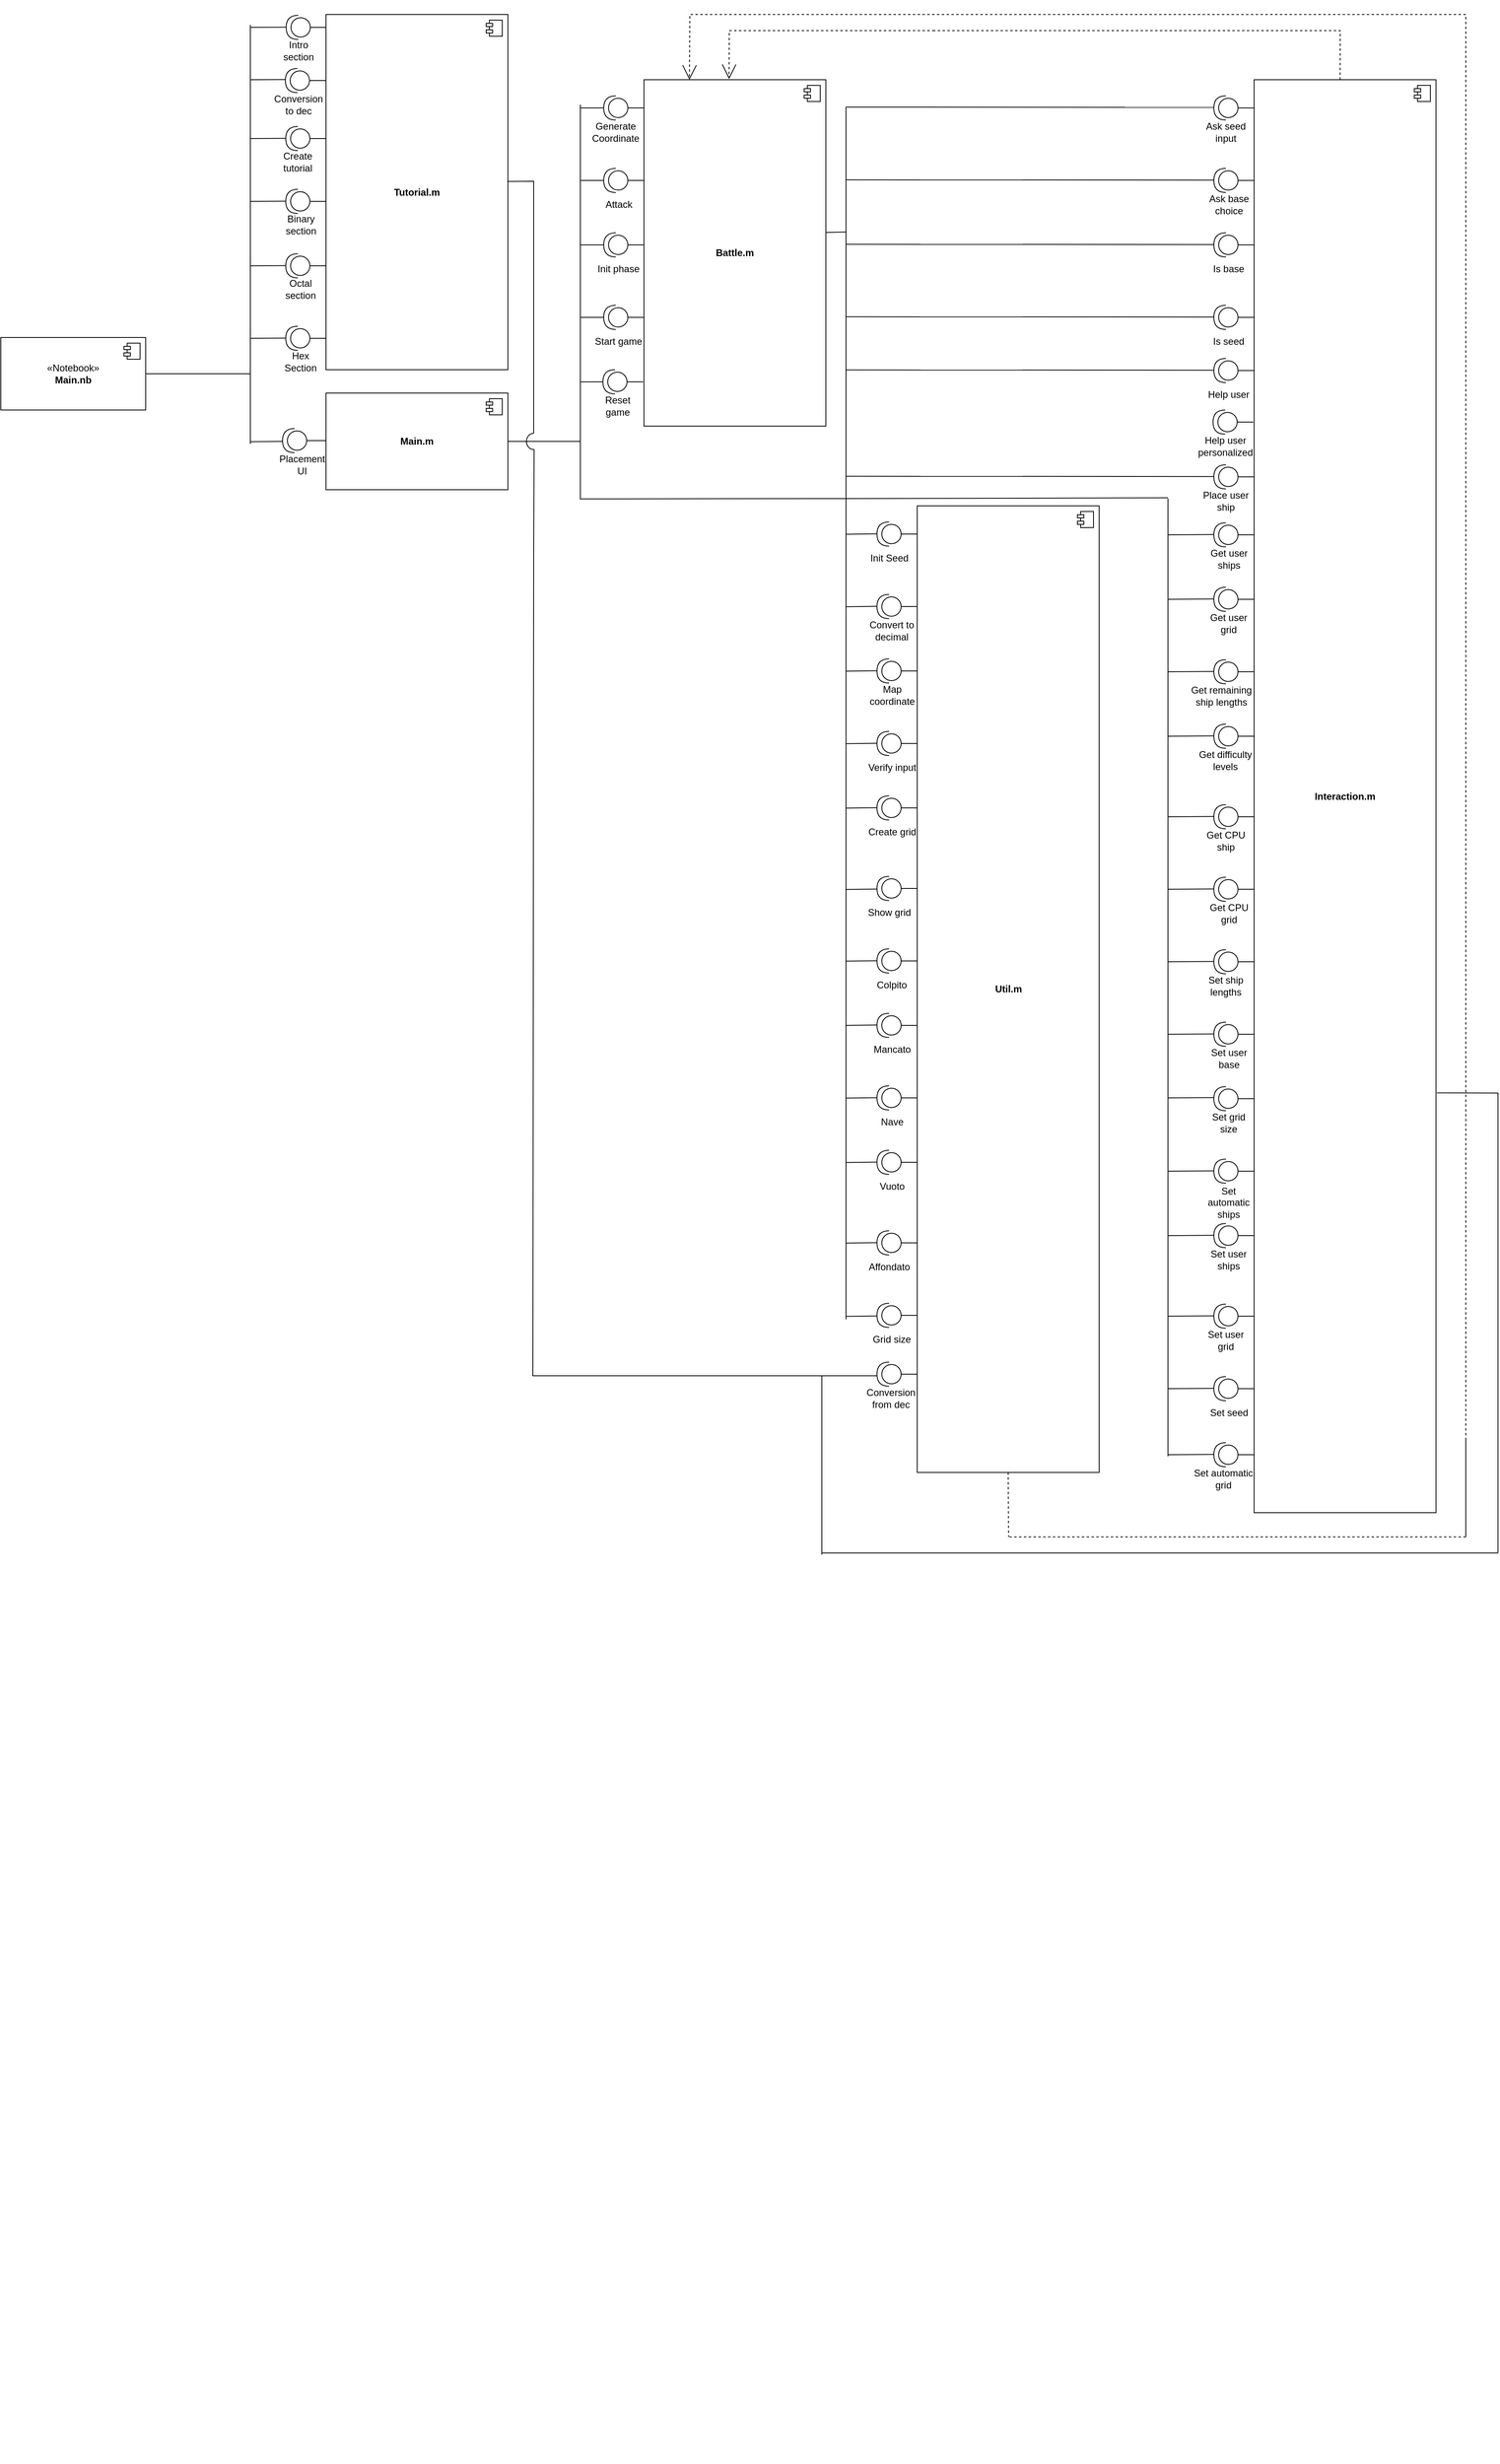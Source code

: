 <mxfile version="26.3.0">
  <diagram name="Page-1" id="5f0bae14-7c28-e335-631c-24af17079c00">
    <mxGraphModel dx="3545" dy="4515" grid="1" gridSize="10" guides="1" tooltips="1" connect="1" arrows="1" fold="1" page="1" pageScale="1" pageWidth="1100" pageHeight="850" background="none" math="0" shadow="0">
      <root>
        <mxCell id="0" />
        <mxCell id="1" parent="0" />
        <mxCell id="LtLd2qzQEVTSshfY8u-q-55" value="" style="ellipse;whiteSpace=wrap;html=1;align=center;aspect=fixed;fillColor=none;strokeColor=none;resizable=0;perimeter=centerPerimeter;rotatable=0;allowArrows=0;points=[];outlineConnect=1;" parent="1" vertex="1">
          <mxGeometry x="550" y="510" width="10" height="10" as="geometry" />
        </mxCell>
        <mxCell id="LtLd2qzQEVTSshfY8u-q-56" value="" style="shape=providedRequiredInterface;html=1;verticalLabelPosition=bottom;sketch=0;rotation=-180;" parent="1" vertex="1">
          <mxGeometry x="769" y="-2419" width="30" height="30" as="geometry" />
        </mxCell>
        <mxCell id="LtLd2qzQEVTSshfY8u-q-86" value="«Notebook»&lt;br&gt;&lt;b&gt;Main.nb&lt;/b&gt;" style="html=1;dropTarget=0;whiteSpace=wrap;" parent="1" vertex="1">
          <mxGeometry x="20" y="-2119" width="180" height="90" as="geometry" />
        </mxCell>
        <mxCell id="LtLd2qzQEVTSshfY8u-q-87" value="" style="shape=module;jettyWidth=8;jettyHeight=4;" parent="LtLd2qzQEVTSshfY8u-q-86" vertex="1">
          <mxGeometry x="1" width="20" height="20" relative="1" as="geometry">
            <mxPoint x="-27" y="7" as="offset" />
          </mxGeometry>
        </mxCell>
        <mxCell id="LtLd2qzQEVTSshfY8u-q-90" value="&lt;b&gt;Battle.m&lt;/b&gt;" style="html=1;dropTarget=0;whiteSpace=wrap;" parent="1" vertex="1">
          <mxGeometry x="819" y="-2439" width="226" height="430" as="geometry" />
        </mxCell>
        <mxCell id="LtLd2qzQEVTSshfY8u-q-91" value="" style="shape=module;jettyWidth=8;jettyHeight=4;" parent="LtLd2qzQEVTSshfY8u-q-90" vertex="1">
          <mxGeometry x="1" width="20" height="20" relative="1" as="geometry">
            <mxPoint x="-27" y="7" as="offset" />
          </mxGeometry>
        </mxCell>
        <mxCell id="LtLd2qzQEVTSshfY8u-q-99" value="" style="endArrow=none;html=1;rounded=0;fontSize=12;startSize=8;endSize=8;curved=1;" parent="1" edge="1">
          <mxGeometry width="50" height="50" relative="1" as="geometry">
            <mxPoint x="799" y="-2404" as="sourcePoint" />
            <mxPoint x="819" y="-2404" as="targetPoint" />
          </mxGeometry>
        </mxCell>
        <mxCell id="LtLd2qzQEVTSshfY8u-q-106" value="" style="shape=providedRequiredInterface;html=1;verticalLabelPosition=bottom;sketch=0;rotation=-180;" parent="1" vertex="1">
          <mxGeometry x="769" y="-2329" width="30" height="30" as="geometry" />
        </mxCell>
        <mxCell id="LtLd2qzQEVTSshfY8u-q-107" value="" style="endArrow=none;html=1;rounded=0;fontSize=12;startSize=8;endSize=8;curved=1;" parent="1" edge="1">
          <mxGeometry width="50" height="50" relative="1" as="geometry">
            <mxPoint x="799" y="-2314" as="sourcePoint" />
            <mxPoint x="819" y="-2314" as="targetPoint" />
          </mxGeometry>
        </mxCell>
        <mxCell id="LtLd2qzQEVTSshfY8u-q-108" value="" style="shape=providedRequiredInterface;html=1;verticalLabelPosition=bottom;sketch=0;rotation=-180;" parent="1" vertex="1">
          <mxGeometry x="769" y="-2249" width="30" height="30" as="geometry" />
        </mxCell>
        <mxCell id="LtLd2qzQEVTSshfY8u-q-109" value="" style="endArrow=none;html=1;rounded=0;fontSize=12;startSize=8;endSize=8;curved=1;" parent="1" edge="1">
          <mxGeometry width="50" height="50" relative="1" as="geometry">
            <mxPoint x="799" y="-2234" as="sourcePoint" />
            <mxPoint x="819" y="-2234" as="targetPoint" />
          </mxGeometry>
        </mxCell>
        <mxCell id="LtLd2qzQEVTSshfY8u-q-110" value="Generate Coordinate" style="text;html=1;align=center;verticalAlign=middle;whiteSpace=wrap;rounded=0;" parent="1" vertex="1">
          <mxGeometry x="754" y="-2389" width="60" height="30" as="geometry" />
        </mxCell>
        <mxCell id="LtLd2qzQEVTSshfY8u-q-111" value="Attack" style="text;html=1;align=center;verticalAlign=middle;whiteSpace=wrap;rounded=0;" parent="1" vertex="1">
          <mxGeometry x="757.5" y="-2299" width="60" height="30" as="geometry" />
        </mxCell>
        <mxCell id="LtLd2qzQEVTSshfY8u-q-112" value="Init phase" style="text;html=1;align=center;verticalAlign=middle;whiteSpace=wrap;rounded=0;" parent="1" vertex="1">
          <mxGeometry x="755" y="-2219" width="65" height="30" as="geometry" />
        </mxCell>
        <mxCell id="LtLd2qzQEVTSshfY8u-q-115" value="" style="shape=providedRequiredInterface;html=1;verticalLabelPosition=bottom;sketch=0;rotation=-180;" parent="1" vertex="1">
          <mxGeometry x="769" y="-2159" width="30" height="30" as="geometry" />
        </mxCell>
        <mxCell id="LtLd2qzQEVTSshfY8u-q-116" value="" style="endArrow=none;html=1;rounded=0;fontSize=12;startSize=8;endSize=8;curved=1;" parent="1" edge="1">
          <mxGeometry width="50" height="50" relative="1" as="geometry">
            <mxPoint x="799" y="-2144" as="sourcePoint" />
            <mxPoint x="819" y="-2144" as="targetPoint" />
          </mxGeometry>
        </mxCell>
        <mxCell id="LtLd2qzQEVTSshfY8u-q-117" value="Start game" style="text;html=1;align=center;verticalAlign=middle;whiteSpace=wrap;rounded=0;" parent="1" vertex="1">
          <mxGeometry x="755" y="-2129" width="65" height="30" as="geometry" />
        </mxCell>
        <mxCell id="LtLd2qzQEVTSshfY8u-q-135" value="" style="shape=providedRequiredInterface;html=1;verticalLabelPosition=bottom;sketch=0;rotation=-180;" parent="1" vertex="1">
          <mxGeometry x="1108.5" y="-1890" width="30" height="30" as="geometry" />
        </mxCell>
        <mxCell id="LtLd2qzQEVTSshfY8u-q-136" value="&lt;b&gt;Util.m&lt;/b&gt;" style="html=1;dropTarget=0;whiteSpace=wrap;" parent="1" vertex="1">
          <mxGeometry x="1158.5" y="-1910" width="226" height="1200" as="geometry" />
        </mxCell>
        <mxCell id="LtLd2qzQEVTSshfY8u-q-137" value="" style="shape=module;jettyWidth=8;jettyHeight=4;" parent="LtLd2qzQEVTSshfY8u-q-136" vertex="1">
          <mxGeometry x="1" width="20" height="20" relative="1" as="geometry">
            <mxPoint x="-27" y="7" as="offset" />
          </mxGeometry>
        </mxCell>
        <mxCell id="LtLd2qzQEVTSshfY8u-q-138" value="" style="endArrow=none;html=1;rounded=0;fontSize=12;startSize=8;endSize=8;curved=1;" parent="1" edge="1">
          <mxGeometry width="50" height="50" relative="1" as="geometry">
            <mxPoint x="1138.5" y="-1875" as="sourcePoint" />
            <mxPoint x="1158.5" y="-1875" as="targetPoint" />
          </mxGeometry>
        </mxCell>
        <mxCell id="LtLd2qzQEVTSshfY8u-q-139" value="" style="shape=providedRequiredInterface;html=1;verticalLabelPosition=bottom;sketch=0;rotation=-180;" parent="1" vertex="1">
          <mxGeometry x="1108.5" y="-1800" width="30" height="30" as="geometry" />
        </mxCell>
        <mxCell id="LtLd2qzQEVTSshfY8u-q-140" value="" style="endArrow=none;html=1;rounded=0;fontSize=12;startSize=8;endSize=8;curved=1;" parent="1" edge="1">
          <mxGeometry width="50" height="50" relative="1" as="geometry">
            <mxPoint x="1138.5" y="-1785" as="sourcePoint" />
            <mxPoint x="1158.5" y="-1785" as="targetPoint" />
          </mxGeometry>
        </mxCell>
        <mxCell id="LtLd2qzQEVTSshfY8u-q-141" value="" style="shape=providedRequiredInterface;html=1;verticalLabelPosition=bottom;sketch=0;rotation=-180;" parent="1" vertex="1">
          <mxGeometry x="1108.5" y="-1720" width="30" height="30" as="geometry" />
        </mxCell>
        <mxCell id="LtLd2qzQEVTSshfY8u-q-142" value="" style="endArrow=none;html=1;rounded=0;fontSize=12;startSize=8;endSize=8;curved=1;" parent="1" edge="1">
          <mxGeometry width="50" height="50" relative="1" as="geometry">
            <mxPoint x="1138.5" y="-1705" as="sourcePoint" />
            <mxPoint x="1158.5" y="-1705" as="targetPoint" />
          </mxGeometry>
        </mxCell>
        <mxCell id="LtLd2qzQEVTSshfY8u-q-143" value="Init Seed" style="text;html=1;align=center;verticalAlign=middle;whiteSpace=wrap;rounded=0;" parent="1" vertex="1">
          <mxGeometry x="1093.5" y="-1860" width="60" height="30" as="geometry" />
        </mxCell>
        <mxCell id="LtLd2qzQEVTSshfY8u-q-144" value="Convert to decimal" style="text;html=1;align=center;verticalAlign=middle;whiteSpace=wrap;rounded=0;" parent="1" vertex="1">
          <mxGeometry x="1097" y="-1770" width="60" height="30" as="geometry" />
        </mxCell>
        <mxCell id="LtLd2qzQEVTSshfY8u-q-145" value="Map coordinate" style="text;html=1;align=center;verticalAlign=middle;whiteSpace=wrap;rounded=0;" parent="1" vertex="1">
          <mxGeometry x="1094.5" y="-1690" width="65" height="30" as="geometry" />
        </mxCell>
        <mxCell id="LtLd2qzQEVTSshfY8u-q-146" value="" style="shape=providedRequiredInterface;html=1;verticalLabelPosition=bottom;sketch=0;rotation=-180;" parent="1" vertex="1">
          <mxGeometry x="1108.5" y="-1630" width="30" height="30" as="geometry" />
        </mxCell>
        <mxCell id="LtLd2qzQEVTSshfY8u-q-147" value="" style="endArrow=none;html=1;rounded=0;fontSize=12;startSize=8;endSize=8;curved=1;" parent="1" edge="1">
          <mxGeometry width="50" height="50" relative="1" as="geometry">
            <mxPoint x="1138.5" y="-1615" as="sourcePoint" />
            <mxPoint x="1158.5" y="-1615" as="targetPoint" />
          </mxGeometry>
        </mxCell>
        <mxCell id="LtLd2qzQEVTSshfY8u-q-148" value="Verify input" style="text;html=1;align=center;verticalAlign=middle;whiteSpace=wrap;rounded=0;" parent="1" vertex="1">
          <mxGeometry x="1094.5" y="-1600" width="65" height="30" as="geometry" />
        </mxCell>
        <mxCell id="LtLd2qzQEVTSshfY8u-q-149" value="" style="shape=providedRequiredInterface;html=1;verticalLabelPosition=bottom;sketch=0;rotation=-180;" parent="1" vertex="1">
          <mxGeometry x="1108.5" y="-1550" width="30" height="30" as="geometry" />
        </mxCell>
        <mxCell id="LtLd2qzQEVTSshfY8u-q-150" value="" style="endArrow=none;html=1;rounded=0;fontSize=12;startSize=8;endSize=8;curved=1;" parent="1" edge="1">
          <mxGeometry width="50" height="50" relative="1" as="geometry">
            <mxPoint x="1138.5" y="-1535" as="sourcePoint" />
            <mxPoint x="1158.5" y="-1535" as="targetPoint" />
          </mxGeometry>
        </mxCell>
        <mxCell id="LtLd2qzQEVTSshfY8u-q-151" value="Create grid" style="text;html=1;align=center;verticalAlign=middle;whiteSpace=wrap;rounded=0;" parent="1" vertex="1">
          <mxGeometry x="1094.5" y="-1520" width="65" height="30" as="geometry" />
        </mxCell>
        <mxCell id="LtLd2qzQEVTSshfY8u-q-156" value="" style="shape=providedRequiredInterface;html=1;verticalLabelPosition=bottom;sketch=0;rotation=-180;" parent="1" vertex="1">
          <mxGeometry x="1108.5" y="-1450" width="30" height="30" as="geometry" />
        </mxCell>
        <mxCell id="LtLd2qzQEVTSshfY8u-q-159" value="" style="endArrow=none;html=1;rounded=0;fontSize=12;startSize=8;endSize=8;curved=1;" parent="1" edge="1">
          <mxGeometry width="50" height="50" relative="1" as="geometry">
            <mxPoint x="1138.5" y="-1435" as="sourcePoint" />
            <mxPoint x="1158.5" y="-1435" as="targetPoint" />
          </mxGeometry>
        </mxCell>
        <mxCell id="LtLd2qzQEVTSshfY8u-q-160" value="" style="shape=providedRequiredInterface;html=1;verticalLabelPosition=bottom;sketch=0;rotation=-180;" parent="1" vertex="1">
          <mxGeometry x="1108.5" y="-1360" width="30" height="30" as="geometry" />
        </mxCell>
        <mxCell id="LtLd2qzQEVTSshfY8u-q-161" value="" style="endArrow=none;html=1;rounded=0;fontSize=12;startSize=8;endSize=8;curved=1;" parent="1" edge="1">
          <mxGeometry width="50" height="50" relative="1" as="geometry">
            <mxPoint x="1138.5" y="-1345" as="sourcePoint" />
            <mxPoint x="1158.5" y="-1345" as="targetPoint" />
          </mxGeometry>
        </mxCell>
        <mxCell id="LtLd2qzQEVTSshfY8u-q-162" value="" style="shape=providedRequiredInterface;html=1;verticalLabelPosition=bottom;sketch=0;rotation=-180;" parent="1" vertex="1">
          <mxGeometry x="1108.5" y="-1280" width="30" height="30" as="geometry" />
        </mxCell>
        <mxCell id="LtLd2qzQEVTSshfY8u-q-163" value="" style="endArrow=none;html=1;rounded=0;fontSize=12;startSize=8;endSize=8;curved=1;" parent="1" edge="1">
          <mxGeometry width="50" height="50" relative="1" as="geometry">
            <mxPoint x="1138.5" y="-1265" as="sourcePoint" />
            <mxPoint x="1158.5" y="-1265" as="targetPoint" />
          </mxGeometry>
        </mxCell>
        <mxCell id="LtLd2qzQEVTSshfY8u-q-164" value="Show grid" style="text;html=1;align=center;verticalAlign=middle;whiteSpace=wrap;rounded=0;" parent="1" vertex="1">
          <mxGeometry x="1093.5" y="-1420" width="60" height="30" as="geometry" />
        </mxCell>
        <mxCell id="LtLd2qzQEVTSshfY8u-q-165" value="Colpito" style="text;html=1;align=center;verticalAlign=middle;whiteSpace=wrap;rounded=0;" parent="1" vertex="1">
          <mxGeometry x="1097" y="-1330" width="60" height="30" as="geometry" />
        </mxCell>
        <mxCell id="LtLd2qzQEVTSshfY8u-q-166" value="Mancato" style="text;html=1;align=center;verticalAlign=middle;whiteSpace=wrap;rounded=0;" parent="1" vertex="1">
          <mxGeometry x="1094.5" y="-1250" width="65" height="30" as="geometry" />
        </mxCell>
        <mxCell id="LtLd2qzQEVTSshfY8u-q-167" value="" style="shape=providedRequiredInterface;html=1;verticalLabelPosition=bottom;sketch=0;rotation=-180;" parent="1" vertex="1">
          <mxGeometry x="1108.5" y="-1190" width="30" height="30" as="geometry" />
        </mxCell>
        <mxCell id="LtLd2qzQEVTSshfY8u-q-168" value="" style="endArrow=none;html=1;rounded=0;fontSize=12;startSize=8;endSize=8;curved=1;" parent="1" edge="1">
          <mxGeometry width="50" height="50" relative="1" as="geometry">
            <mxPoint x="1138.5" y="-1175" as="sourcePoint" />
            <mxPoint x="1158.5" y="-1175" as="targetPoint" />
          </mxGeometry>
        </mxCell>
        <mxCell id="LtLd2qzQEVTSshfY8u-q-169" value="Nave" style="text;html=1;align=center;verticalAlign=middle;whiteSpace=wrap;rounded=0;" parent="1" vertex="1">
          <mxGeometry x="1094.5" y="-1160" width="65" height="30" as="geometry" />
        </mxCell>
        <mxCell id="LtLd2qzQEVTSshfY8u-q-170" value="" style="shape=providedRequiredInterface;html=1;verticalLabelPosition=bottom;sketch=0;rotation=-180;" parent="1" vertex="1">
          <mxGeometry x="1108.5" y="-1110" width="30" height="30" as="geometry" />
        </mxCell>
        <mxCell id="LtLd2qzQEVTSshfY8u-q-171" value="" style="endArrow=none;html=1;rounded=0;fontSize=12;startSize=8;endSize=8;curved=1;" parent="1" edge="1">
          <mxGeometry width="50" height="50" relative="1" as="geometry">
            <mxPoint x="1138.5" y="-1095" as="sourcePoint" />
            <mxPoint x="1158.5" y="-1095" as="targetPoint" />
          </mxGeometry>
        </mxCell>
        <mxCell id="LtLd2qzQEVTSshfY8u-q-172" value="Vuoto" style="text;html=1;align=center;verticalAlign=middle;whiteSpace=wrap;rounded=0;" parent="1" vertex="1">
          <mxGeometry x="1094.5" y="-1080" width="65" height="30" as="geometry" />
        </mxCell>
        <mxCell id="LtLd2qzQEVTSshfY8u-q-173" value="" style="shape=providedRequiredInterface;html=1;verticalLabelPosition=bottom;sketch=0;rotation=-180;" parent="1" vertex="1">
          <mxGeometry x="1108.5" y="-1010" width="30" height="30" as="geometry" />
        </mxCell>
        <mxCell id="LtLd2qzQEVTSshfY8u-q-176" value="" style="endArrow=none;html=1;rounded=0;fontSize=12;startSize=8;endSize=8;curved=1;" parent="1" edge="1">
          <mxGeometry width="50" height="50" relative="1" as="geometry">
            <mxPoint x="1138.5" y="-995" as="sourcePoint" />
            <mxPoint x="1158.5" y="-995" as="targetPoint" />
          </mxGeometry>
        </mxCell>
        <mxCell id="LtLd2qzQEVTSshfY8u-q-177" value="" style="shape=providedRequiredInterface;html=1;verticalLabelPosition=bottom;sketch=0;rotation=-180;" parent="1" vertex="1">
          <mxGeometry x="1108.5" y="-920" width="30" height="30" as="geometry" />
        </mxCell>
        <mxCell id="LtLd2qzQEVTSshfY8u-q-178" value="" style="endArrow=none;html=1;rounded=0;fontSize=12;startSize=8;endSize=8;curved=1;" parent="1" edge="1">
          <mxGeometry width="50" height="50" relative="1" as="geometry">
            <mxPoint x="1138.5" y="-905" as="sourcePoint" />
            <mxPoint x="1158.5" y="-905" as="targetPoint" />
          </mxGeometry>
        </mxCell>
        <mxCell id="LtLd2qzQEVTSshfY8u-q-181" value="Affondato" style="text;html=1;align=center;verticalAlign=middle;whiteSpace=wrap;rounded=0;" parent="1" vertex="1">
          <mxGeometry x="1093.5" y="-980" width="60" height="30" as="geometry" />
        </mxCell>
        <mxCell id="LtLd2qzQEVTSshfY8u-q-182" value="Grid size" style="text;html=1;align=center;verticalAlign=middle;whiteSpace=wrap;rounded=0;" parent="1" vertex="1">
          <mxGeometry x="1097" y="-890" width="60" height="30" as="geometry" />
        </mxCell>
        <mxCell id="LtLd2qzQEVTSshfY8u-q-191" value="" style="shape=providedRequiredInterface;html=1;verticalLabelPosition=bottom;sketch=0;rotation=-180;" parent="1" vertex="1">
          <mxGeometry x="1527" y="-1359" width="30" height="30" as="geometry" />
        </mxCell>
        <mxCell id="LtLd2qzQEVTSshfY8u-q-194" value="" style="endArrow=none;html=1;rounded=0;fontSize=12;startSize=8;endSize=8;curved=1;" parent="1" edge="1">
          <mxGeometry width="50" height="50" relative="1" as="geometry">
            <mxPoint x="1557" y="-1344" as="sourcePoint" />
            <mxPoint x="1577" y="-1344" as="targetPoint" />
          </mxGeometry>
        </mxCell>
        <mxCell id="LtLd2qzQEVTSshfY8u-q-195" value="" style="shape=providedRequiredInterface;html=1;verticalLabelPosition=bottom;sketch=0;rotation=-180;" parent="1" vertex="1">
          <mxGeometry x="1527" y="-1269" width="30" height="30" as="geometry" />
        </mxCell>
        <mxCell id="LtLd2qzQEVTSshfY8u-q-196" value="" style="endArrow=none;html=1;rounded=0;fontSize=12;startSize=8;endSize=8;curved=1;" parent="1" edge="1">
          <mxGeometry width="50" height="50" relative="1" as="geometry">
            <mxPoint x="1557" y="-1254" as="sourcePoint" />
            <mxPoint x="1577" y="-1254" as="targetPoint" />
          </mxGeometry>
        </mxCell>
        <mxCell id="LtLd2qzQEVTSshfY8u-q-197" value="" style="shape=providedRequiredInterface;html=1;verticalLabelPosition=bottom;sketch=0;rotation=-180;" parent="1" vertex="1">
          <mxGeometry x="1527" y="-1189" width="30" height="30" as="geometry" />
        </mxCell>
        <mxCell id="LtLd2qzQEVTSshfY8u-q-198" value="" style="endArrow=none;html=1;rounded=0;fontSize=12;startSize=8;endSize=8;curved=1;" parent="1" edge="1">
          <mxGeometry width="50" height="50" relative="1" as="geometry">
            <mxPoint x="1557" y="-1174" as="sourcePoint" />
            <mxPoint x="1577" y="-1174" as="targetPoint" />
          </mxGeometry>
        </mxCell>
        <mxCell id="LtLd2qzQEVTSshfY8u-q-199" value="Set ship lengths" style="text;html=1;align=center;verticalAlign=middle;whiteSpace=wrap;rounded=0;" parent="1" vertex="1">
          <mxGeometry x="1512" y="-1329" width="60" height="30" as="geometry" />
        </mxCell>
        <mxCell id="LtLd2qzQEVTSshfY8u-q-200" value="Set user base" style="text;html=1;align=center;verticalAlign=middle;whiteSpace=wrap;rounded=0;" parent="1" vertex="1">
          <mxGeometry x="1515.5" y="-1239" width="60" height="30" as="geometry" />
        </mxCell>
        <mxCell id="LtLd2qzQEVTSshfY8u-q-201" value="Set grid size" style="text;html=1;align=center;verticalAlign=middle;whiteSpace=wrap;rounded=0;" parent="1" vertex="1">
          <mxGeometry x="1513" y="-1159" width="65" height="30" as="geometry" />
        </mxCell>
        <mxCell id="LtLd2qzQEVTSshfY8u-q-202" value="" style="shape=providedRequiredInterface;html=1;verticalLabelPosition=bottom;sketch=0;rotation=-180;" parent="1" vertex="1">
          <mxGeometry x="1527" y="-1099" width="30" height="30" as="geometry" />
        </mxCell>
        <mxCell id="LtLd2qzQEVTSshfY8u-q-203" value="" style="endArrow=none;html=1;rounded=0;fontSize=12;startSize=8;endSize=8;curved=1;" parent="1" edge="1">
          <mxGeometry width="50" height="50" relative="1" as="geometry">
            <mxPoint x="1557" y="-1084" as="sourcePoint" />
            <mxPoint x="1577" y="-1084" as="targetPoint" />
          </mxGeometry>
        </mxCell>
        <mxCell id="LtLd2qzQEVTSshfY8u-q-204" value="Set automatic ships" style="text;html=1;align=center;verticalAlign=middle;whiteSpace=wrap;rounded=0;" parent="1" vertex="1">
          <mxGeometry x="1513" y="-1060" width="65" height="30" as="geometry" />
        </mxCell>
        <mxCell id="LtLd2qzQEVTSshfY8u-q-205" value="" style="shape=providedRequiredInterface;html=1;verticalLabelPosition=bottom;sketch=0;rotation=-180;" parent="1" vertex="1">
          <mxGeometry x="1527" y="-1019" width="30" height="30" as="geometry" />
        </mxCell>
        <mxCell id="LtLd2qzQEVTSshfY8u-q-206" value="" style="endArrow=none;html=1;rounded=0;fontSize=12;startSize=8;endSize=8;curved=1;" parent="1" edge="1">
          <mxGeometry width="50" height="50" relative="1" as="geometry">
            <mxPoint x="1557" y="-1004" as="sourcePoint" />
            <mxPoint x="1577" y="-1004" as="targetPoint" />
          </mxGeometry>
        </mxCell>
        <mxCell id="LtLd2qzQEVTSshfY8u-q-207" value="Set user ships" style="text;html=1;align=center;verticalAlign=middle;whiteSpace=wrap;rounded=0;" parent="1" vertex="1">
          <mxGeometry x="1513" y="-989" width="65" height="30" as="geometry" />
        </mxCell>
        <mxCell id="LtLd2qzQEVTSshfY8u-q-208" value="" style="shape=providedRequiredInterface;html=1;verticalLabelPosition=bottom;sketch=0;rotation=-180;" parent="1" vertex="1">
          <mxGeometry x="1527" y="-919" width="30" height="30" as="geometry" />
        </mxCell>
        <mxCell id="LtLd2qzQEVTSshfY8u-q-209" value="" style="endArrow=none;html=1;rounded=0;fontSize=12;startSize=8;endSize=8;curved=1;" parent="1" edge="1">
          <mxGeometry width="50" height="50" relative="1" as="geometry">
            <mxPoint x="1557" y="-904" as="sourcePoint" />
            <mxPoint x="1577" y="-904" as="targetPoint" />
          </mxGeometry>
        </mxCell>
        <mxCell id="LtLd2qzQEVTSshfY8u-q-210" value="" style="shape=providedRequiredInterface;html=1;verticalLabelPosition=bottom;sketch=0;rotation=-180;" parent="1" vertex="1">
          <mxGeometry x="1527" y="-829" width="30" height="30" as="geometry" />
        </mxCell>
        <mxCell id="LtLd2qzQEVTSshfY8u-q-211" value="" style="endArrow=none;html=1;rounded=0;fontSize=12;startSize=8;endSize=8;curved=1;" parent="1" edge="1">
          <mxGeometry width="50" height="50" relative="1" as="geometry">
            <mxPoint x="1557" y="-814" as="sourcePoint" />
            <mxPoint x="1577" y="-814" as="targetPoint" />
          </mxGeometry>
        </mxCell>
        <mxCell id="LtLd2qzQEVTSshfY8u-q-214" value="Set user grid" style="text;html=1;align=center;verticalAlign=middle;whiteSpace=wrap;rounded=0;" parent="1" vertex="1">
          <mxGeometry x="1512" y="-889" width="60" height="30" as="geometry" />
        </mxCell>
        <mxCell id="LtLd2qzQEVTSshfY8u-q-215" value="Set seed" style="text;html=1;align=center;verticalAlign=middle;whiteSpace=wrap;rounded=0;" parent="1" vertex="1">
          <mxGeometry x="1515.5" y="-799" width="60" height="30" as="geometry" />
        </mxCell>
        <mxCell id="LtLd2qzQEVTSshfY8u-q-220" value="" style="shape=providedRequiredInterface;html=1;verticalLabelPosition=bottom;sketch=0;rotation=-180;" parent="1" vertex="1">
          <mxGeometry x="1527" y="-747" width="30" height="30" as="geometry" />
        </mxCell>
        <mxCell id="LtLd2qzQEVTSshfY8u-q-221" value="" style="endArrow=none;html=1;rounded=0;fontSize=12;startSize=8;endSize=8;curved=1;" parent="1" edge="1">
          <mxGeometry width="50" height="50" relative="1" as="geometry">
            <mxPoint x="1557" y="-732" as="sourcePoint" />
            <mxPoint x="1577" y="-732" as="targetPoint" />
          </mxGeometry>
        </mxCell>
        <mxCell id="LtLd2qzQEVTSshfY8u-q-222" value="&lt;div&gt;&lt;span style=&quot;background-color: transparent; color: light-dark(rgb(0, 0, 0), rgb(255, 255, 255));&quot;&gt;Set automatic&lt;/span&gt;&lt;/div&gt;&lt;div&gt;grid&lt;/div&gt;" style="text;html=1;align=center;verticalAlign=middle;whiteSpace=wrap;rounded=0;" parent="1" vertex="1">
          <mxGeometry x="1500" y="-717" width="78" height="30" as="geometry" />
        </mxCell>
        <mxCell id="LtLd2qzQEVTSshfY8u-q-230" value="" style="shape=providedRequiredInterface;html=1;verticalLabelPosition=bottom;sketch=0;rotation=-180;" parent="1" vertex="1">
          <mxGeometry x="374" y="-2381" width="30" height="30" as="geometry" />
        </mxCell>
        <mxCell id="LtLd2qzQEVTSshfY8u-q-231" value="&lt;b&gt;Tutorial.m&lt;/b&gt;" style="html=1;dropTarget=0;whiteSpace=wrap;" parent="1" vertex="1">
          <mxGeometry x="424" y="-2520" width="226" height="441" as="geometry" />
        </mxCell>
        <mxCell id="LtLd2qzQEVTSshfY8u-q-232" value="" style="shape=module;jettyWidth=8;jettyHeight=4;" parent="LtLd2qzQEVTSshfY8u-q-231" vertex="1">
          <mxGeometry x="1" width="20" height="20" relative="1" as="geometry">
            <mxPoint x="-27" y="7" as="offset" />
          </mxGeometry>
        </mxCell>
        <mxCell id="LtLd2qzQEVTSshfY8u-q-233" value="" style="endArrow=none;html=1;rounded=0;fontSize=12;startSize=8;endSize=8;curved=1;" parent="1" edge="1">
          <mxGeometry width="50" height="50" relative="1" as="geometry">
            <mxPoint x="404" y="-2366" as="sourcePoint" />
            <mxPoint x="424" y="-2366" as="targetPoint" />
          </mxGeometry>
        </mxCell>
        <mxCell id="LtLd2qzQEVTSshfY8u-q-234" value="" style="shape=providedRequiredInterface;html=1;verticalLabelPosition=bottom;sketch=0;rotation=-180;" parent="1" vertex="1">
          <mxGeometry x="374" y="-2303" width="30" height="30" as="geometry" />
        </mxCell>
        <mxCell id="LtLd2qzQEVTSshfY8u-q-235" value="" style="endArrow=none;html=1;rounded=0;fontSize=12;startSize=8;endSize=8;curved=1;" parent="1" edge="1">
          <mxGeometry width="50" height="50" relative="1" as="geometry">
            <mxPoint x="404" y="-2288" as="sourcePoint" />
            <mxPoint x="424" y="-2288" as="targetPoint" />
          </mxGeometry>
        </mxCell>
        <mxCell id="LtLd2qzQEVTSshfY8u-q-236" value="" style="shape=providedRequiredInterface;html=1;verticalLabelPosition=bottom;sketch=0;rotation=-180;" parent="1" vertex="1">
          <mxGeometry x="374" y="-2223" width="30" height="30" as="geometry" />
        </mxCell>
        <mxCell id="LtLd2qzQEVTSshfY8u-q-237" value="" style="endArrow=none;html=1;rounded=0;fontSize=12;startSize=8;endSize=8;curved=1;" parent="1" edge="1">
          <mxGeometry width="50" height="50" relative="1" as="geometry">
            <mxPoint x="404" y="-2208" as="sourcePoint" />
            <mxPoint x="424" y="-2208" as="targetPoint" />
          </mxGeometry>
        </mxCell>
        <mxCell id="LtLd2qzQEVTSshfY8u-q-238" value="Create tutorial" style="text;html=1;align=center;verticalAlign=middle;whiteSpace=wrap;rounded=0;" parent="1" vertex="1">
          <mxGeometry x="359" y="-2352" width="60" height="30" as="geometry" />
        </mxCell>
        <mxCell id="LtLd2qzQEVTSshfY8u-q-239" value="Binary section" style="text;html=1;align=center;verticalAlign=middle;whiteSpace=wrap;rounded=0;" parent="1" vertex="1">
          <mxGeometry x="362.5" y="-2274" width="60" height="30" as="geometry" />
        </mxCell>
        <mxCell id="LtLd2qzQEVTSshfY8u-q-240" value="Octal section" style="text;html=1;align=center;verticalAlign=middle;whiteSpace=wrap;rounded=0;" parent="1" vertex="1">
          <mxGeometry x="360" y="-2194" width="65" height="30" as="geometry" />
        </mxCell>
        <mxCell id="LtLd2qzQEVTSshfY8u-q-241" value="" style="shape=providedRequiredInterface;html=1;verticalLabelPosition=bottom;sketch=0;rotation=-180;" parent="1" vertex="1">
          <mxGeometry x="374" y="-2133" width="30" height="30" as="geometry" />
        </mxCell>
        <mxCell id="LtLd2qzQEVTSshfY8u-q-242" value="" style="endArrow=none;html=1;rounded=0;fontSize=12;startSize=8;endSize=8;curved=1;" parent="1" edge="1">
          <mxGeometry width="50" height="50" relative="1" as="geometry">
            <mxPoint x="404" y="-2118" as="sourcePoint" />
            <mxPoint x="424" y="-2118" as="targetPoint" />
          </mxGeometry>
        </mxCell>
        <mxCell id="LtLd2qzQEVTSshfY8u-q-243" value="Hex Section" style="text;html=1;align=center;verticalAlign=middle;whiteSpace=wrap;rounded=0;" parent="1" vertex="1">
          <mxGeometry x="360" y="-2104" width="65" height="30" as="geometry" />
        </mxCell>
        <mxCell id="LtLd2qzQEVTSshfY8u-q-268" value="" style="shape=providedRequiredInterface;html=1;verticalLabelPosition=bottom;sketch=0;rotation=-180;" parent="1" vertex="1">
          <mxGeometry x="1527" y="-2419" width="30" height="30" as="geometry" />
        </mxCell>
        <mxCell id="LtLd2qzQEVTSshfY8u-q-269" value="&lt;b&gt;Interaction.m&lt;/b&gt;" style="html=1;dropTarget=0;whiteSpace=wrap;" parent="1" vertex="1">
          <mxGeometry x="1577" y="-2439" width="226" height="1779" as="geometry" />
        </mxCell>
        <mxCell id="LtLd2qzQEVTSshfY8u-q-270" value="" style="shape=module;jettyWidth=8;jettyHeight=4;" parent="LtLd2qzQEVTSshfY8u-q-269" vertex="1">
          <mxGeometry x="1" width="20" height="20" relative="1" as="geometry">
            <mxPoint x="-27" y="7" as="offset" />
          </mxGeometry>
        </mxCell>
        <mxCell id="LtLd2qzQEVTSshfY8u-q-271" value="" style="endArrow=none;html=1;rounded=0;fontSize=12;startSize=8;endSize=8;curved=1;" parent="1" edge="1">
          <mxGeometry width="50" height="50" relative="1" as="geometry">
            <mxPoint x="1557" y="-2404" as="sourcePoint" />
            <mxPoint x="1577" y="-2404" as="targetPoint" />
          </mxGeometry>
        </mxCell>
        <mxCell id="LtLd2qzQEVTSshfY8u-q-272" value="" style="shape=providedRequiredInterface;html=1;verticalLabelPosition=bottom;sketch=0;rotation=-180;" parent="1" vertex="1">
          <mxGeometry x="1527" y="-2329" width="30" height="30" as="geometry" />
        </mxCell>
        <mxCell id="LtLd2qzQEVTSshfY8u-q-273" value="" style="endArrow=none;html=1;rounded=0;fontSize=12;startSize=8;endSize=8;curved=1;" parent="1" edge="1">
          <mxGeometry width="50" height="50" relative="1" as="geometry">
            <mxPoint x="1557" y="-2314" as="sourcePoint" />
            <mxPoint x="1577" y="-2314" as="targetPoint" />
          </mxGeometry>
        </mxCell>
        <mxCell id="LtLd2qzQEVTSshfY8u-q-274" value="" style="shape=providedRequiredInterface;html=1;verticalLabelPosition=bottom;sketch=0;rotation=-180;" parent="1" vertex="1">
          <mxGeometry x="1527" y="-2249" width="30" height="30" as="geometry" />
        </mxCell>
        <mxCell id="LtLd2qzQEVTSshfY8u-q-275" value="" style="endArrow=none;html=1;rounded=0;fontSize=12;startSize=8;endSize=8;curved=1;" parent="1" edge="1">
          <mxGeometry width="50" height="50" relative="1" as="geometry">
            <mxPoint x="1557" y="-2234" as="sourcePoint" />
            <mxPoint x="1577" y="-2234" as="targetPoint" />
          </mxGeometry>
        </mxCell>
        <mxCell id="LtLd2qzQEVTSshfY8u-q-276" value="Ask seed input" style="text;html=1;align=center;verticalAlign=middle;whiteSpace=wrap;rounded=0;" parent="1" vertex="1">
          <mxGeometry x="1512" y="-2389" width="60" height="30" as="geometry" />
        </mxCell>
        <mxCell id="LtLd2qzQEVTSshfY8u-q-277" value="Ask base choice" style="text;html=1;align=center;verticalAlign=middle;whiteSpace=wrap;rounded=0;" parent="1" vertex="1">
          <mxGeometry x="1515.5" y="-2299" width="60" height="30" as="geometry" />
        </mxCell>
        <mxCell id="LtLd2qzQEVTSshfY8u-q-278" value="Is base" style="text;html=1;align=center;verticalAlign=middle;whiteSpace=wrap;rounded=0;" parent="1" vertex="1">
          <mxGeometry x="1513" y="-2219" width="65" height="30" as="geometry" />
        </mxCell>
        <mxCell id="LtLd2qzQEVTSshfY8u-q-279" value="" style="shape=providedRequiredInterface;html=1;verticalLabelPosition=bottom;sketch=0;rotation=-180;" parent="1" vertex="1">
          <mxGeometry x="1527" y="-2159" width="30" height="30" as="geometry" />
        </mxCell>
        <mxCell id="LtLd2qzQEVTSshfY8u-q-280" value="" style="endArrow=none;html=1;rounded=0;fontSize=12;startSize=8;endSize=8;curved=1;" parent="1" edge="1">
          <mxGeometry width="50" height="50" relative="1" as="geometry">
            <mxPoint x="1557" y="-2144" as="sourcePoint" />
            <mxPoint x="1577" y="-2144" as="targetPoint" />
          </mxGeometry>
        </mxCell>
        <mxCell id="LtLd2qzQEVTSshfY8u-q-281" value="Is seed" style="text;html=1;align=center;verticalAlign=middle;whiteSpace=wrap;rounded=0;" parent="1" vertex="1">
          <mxGeometry x="1513" y="-2129" width="65" height="30" as="geometry" />
        </mxCell>
        <mxCell id="LtLd2qzQEVTSshfY8u-q-282" value="" style="shape=providedRequiredInterface;html=1;verticalLabelPosition=bottom;sketch=0;rotation=-180;" parent="1" vertex="1">
          <mxGeometry x="1527" y="-2093" width="30" height="30" as="geometry" />
        </mxCell>
        <mxCell id="LtLd2qzQEVTSshfY8u-q-283" value="" style="endArrow=none;html=1;rounded=0;fontSize=12;startSize=8;endSize=8;curved=1;" parent="1" edge="1">
          <mxGeometry width="50" height="50" relative="1" as="geometry">
            <mxPoint x="1557" y="-2078" as="sourcePoint" />
            <mxPoint x="1577" y="-2078" as="targetPoint" />
          </mxGeometry>
        </mxCell>
        <mxCell id="LtLd2qzQEVTSshfY8u-q-284" value="Help user" style="text;html=1;align=center;verticalAlign=middle;whiteSpace=wrap;rounded=0;" parent="1" vertex="1">
          <mxGeometry x="1513" y="-2063" width="65" height="30" as="geometry" />
        </mxCell>
        <mxCell id="LtLd2qzQEVTSshfY8u-q-285" value="" style="shape=providedRequiredInterface;html=1;verticalLabelPosition=bottom;sketch=0;rotation=-180;" parent="1" vertex="1">
          <mxGeometry x="1527" y="-1961" width="30" height="30" as="geometry" />
        </mxCell>
        <mxCell id="LtLd2qzQEVTSshfY8u-q-286" value="" style="endArrow=none;html=1;rounded=0;fontSize=12;startSize=8;endSize=8;curved=1;" parent="1" edge="1">
          <mxGeometry width="50" height="50" relative="1" as="geometry">
            <mxPoint x="1557" y="-1946" as="sourcePoint" />
            <mxPoint x="1577" y="-1946" as="targetPoint" />
          </mxGeometry>
        </mxCell>
        <mxCell id="LtLd2qzQEVTSshfY8u-q-287" value="" style="shape=providedRequiredInterface;html=1;verticalLabelPosition=bottom;sketch=0;rotation=-180;" parent="1" vertex="1">
          <mxGeometry x="1527" y="-1889" width="30" height="30" as="geometry" />
        </mxCell>
        <mxCell id="LtLd2qzQEVTSshfY8u-q-288" value="" style="endArrow=none;html=1;rounded=0;fontSize=12;startSize=8;endSize=8;curved=1;" parent="1" edge="1">
          <mxGeometry width="50" height="50" relative="1" as="geometry">
            <mxPoint x="1557" y="-1874" as="sourcePoint" />
            <mxPoint x="1577" y="-1874" as="targetPoint" />
          </mxGeometry>
        </mxCell>
        <mxCell id="LtLd2qzQEVTSshfY8u-q-289" value="" style="shape=providedRequiredInterface;html=1;verticalLabelPosition=bottom;sketch=0;rotation=-180;" parent="1" vertex="1">
          <mxGeometry x="1527" y="-1809" width="30" height="30" as="geometry" />
        </mxCell>
        <mxCell id="LtLd2qzQEVTSshfY8u-q-290" value="" style="endArrow=none;html=1;rounded=0;fontSize=12;startSize=8;endSize=8;curved=1;" parent="1" edge="1">
          <mxGeometry width="50" height="50" relative="1" as="geometry">
            <mxPoint x="1557" y="-1794" as="sourcePoint" />
            <mxPoint x="1577" y="-1794" as="targetPoint" />
          </mxGeometry>
        </mxCell>
        <mxCell id="LtLd2qzQEVTSshfY8u-q-291" value="Place user ship" style="text;html=1;align=center;verticalAlign=middle;whiteSpace=wrap;rounded=0;" parent="1" vertex="1">
          <mxGeometry x="1512" y="-1931" width="60" height="30" as="geometry" />
        </mxCell>
        <mxCell id="LtLd2qzQEVTSshfY8u-q-292" value="Get user ships" style="text;html=1;align=center;verticalAlign=middle;whiteSpace=wrap;rounded=0;" parent="1" vertex="1">
          <mxGeometry x="1515.5" y="-1859" width="60" height="30" as="geometry" />
        </mxCell>
        <mxCell id="LtLd2qzQEVTSshfY8u-q-293" value="Get user grid" style="text;html=1;align=center;verticalAlign=middle;whiteSpace=wrap;rounded=0;" parent="1" vertex="1">
          <mxGeometry x="1513" y="-1779" width="65" height="30" as="geometry" />
        </mxCell>
        <mxCell id="LtLd2qzQEVTSshfY8u-q-294" value="" style="shape=providedRequiredInterface;html=1;verticalLabelPosition=bottom;sketch=0;rotation=-180;" parent="1" vertex="1">
          <mxGeometry x="1527" y="-1719" width="30" height="30" as="geometry" />
        </mxCell>
        <mxCell id="LtLd2qzQEVTSshfY8u-q-295" value="" style="endArrow=none;html=1;rounded=0;fontSize=12;startSize=8;endSize=8;curved=1;" parent="1" edge="1">
          <mxGeometry width="50" height="50" relative="1" as="geometry">
            <mxPoint x="1557" y="-1704" as="sourcePoint" />
            <mxPoint x="1577" y="-1704" as="targetPoint" />
          </mxGeometry>
        </mxCell>
        <mxCell id="LtLd2qzQEVTSshfY8u-q-296" value="Get remaining ship lengths" style="text;html=1;align=center;verticalAlign=middle;whiteSpace=wrap;rounded=0;" parent="1" vertex="1">
          <mxGeometry x="1495" y="-1689" width="83" height="30" as="geometry" />
        </mxCell>
        <mxCell id="LtLd2qzQEVTSshfY8u-q-297" value="" style="shape=providedRequiredInterface;html=1;verticalLabelPosition=bottom;sketch=0;rotation=-180;" parent="1" vertex="1">
          <mxGeometry x="1527" y="-1639" width="30" height="30" as="geometry" />
        </mxCell>
        <mxCell id="LtLd2qzQEVTSshfY8u-q-298" value="" style="endArrow=none;html=1;rounded=0;fontSize=12;startSize=8;endSize=8;curved=1;" parent="1" edge="1">
          <mxGeometry width="50" height="50" relative="1" as="geometry">
            <mxPoint x="1557" y="-1624" as="sourcePoint" />
            <mxPoint x="1577" y="-1624" as="targetPoint" />
          </mxGeometry>
        </mxCell>
        <mxCell id="LtLd2qzQEVTSshfY8u-q-299" value="Get difficulty levels" style="text;html=1;align=center;verticalAlign=middle;whiteSpace=wrap;rounded=0;" parent="1" vertex="1">
          <mxGeometry x="1505" y="-1609" width="73" height="30" as="geometry" />
        </mxCell>
        <mxCell id="LtLd2qzQEVTSshfY8u-q-300" value="" style="shape=providedRequiredInterface;html=1;verticalLabelPosition=bottom;sketch=0;rotation=-180;" parent="1" vertex="1">
          <mxGeometry x="1527" y="-1539" width="30" height="30" as="geometry" />
        </mxCell>
        <mxCell id="LtLd2qzQEVTSshfY8u-q-301" value="" style="endArrow=none;html=1;rounded=0;fontSize=12;startSize=8;endSize=8;curved=1;" parent="1" edge="1">
          <mxGeometry width="50" height="50" relative="1" as="geometry">
            <mxPoint x="1557" y="-1524" as="sourcePoint" />
            <mxPoint x="1577" y="-1524" as="targetPoint" />
          </mxGeometry>
        </mxCell>
        <mxCell id="LtLd2qzQEVTSshfY8u-q-302" value="" style="shape=providedRequiredInterface;html=1;verticalLabelPosition=bottom;sketch=0;rotation=-180;" parent="1" vertex="1">
          <mxGeometry x="1527" y="-1449" width="30" height="30" as="geometry" />
        </mxCell>
        <mxCell id="LtLd2qzQEVTSshfY8u-q-303" value="" style="endArrow=none;html=1;rounded=0;fontSize=12;startSize=8;endSize=8;curved=1;" parent="1" edge="1">
          <mxGeometry width="50" height="50" relative="1" as="geometry">
            <mxPoint x="1557" y="-1434" as="sourcePoint" />
            <mxPoint x="1577" y="-1434" as="targetPoint" />
          </mxGeometry>
        </mxCell>
        <mxCell id="LtLd2qzQEVTSshfY8u-q-304" value="Get CPU ship" style="text;html=1;align=center;verticalAlign=middle;whiteSpace=wrap;rounded=0;" parent="1" vertex="1">
          <mxGeometry x="1512" y="-1509" width="60" height="30" as="geometry" />
        </mxCell>
        <mxCell id="LtLd2qzQEVTSshfY8u-q-305" value="Get CPU grid" style="text;html=1;align=center;verticalAlign=middle;whiteSpace=wrap;rounded=0;" parent="1" vertex="1">
          <mxGeometry x="1515.5" y="-1419" width="60" height="30" as="geometry" />
        </mxCell>
        <mxCell id="LtLd2qzQEVTSshfY8u-q-344" value="" style="shape=providedRequiredInterface;html=1;verticalLabelPosition=bottom;sketch=0;rotation=-180;" parent="1" vertex="1">
          <mxGeometry x="768" y="-2079" width="30" height="30" as="geometry" />
        </mxCell>
        <mxCell id="LtLd2qzQEVTSshfY8u-q-345" value="" style="endArrow=none;html=1;rounded=0;fontSize=12;startSize=8;endSize=8;curved=1;" parent="1" edge="1">
          <mxGeometry width="50" height="50" relative="1" as="geometry">
            <mxPoint x="798" y="-2064" as="sourcePoint" />
            <mxPoint x="818" y="-2064" as="targetPoint" />
          </mxGeometry>
        </mxCell>
        <mxCell id="LtLd2qzQEVTSshfY8u-q-346" value="Reset game" style="text;html=1;align=center;verticalAlign=middle;whiteSpace=wrap;rounded=0;" parent="1" vertex="1">
          <mxGeometry x="754" y="-2049" width="65" height="30" as="geometry" />
        </mxCell>
        <mxCell id="LtLd2qzQEVTSshfY8u-q-348" value="Placement UI" style="text;html=1;align=center;verticalAlign=middle;whiteSpace=wrap;rounded=0;" parent="1" vertex="1">
          <mxGeometry x="362" y="-1976" width="65" height="30" as="geometry" />
        </mxCell>
        <mxCell id="LtLd2qzQEVTSshfY8u-q-351" value="" style="shape=providedRequiredInterface;html=1;verticalLabelPosition=bottom;sketch=0;rotation=-180;" parent="1" vertex="1">
          <mxGeometry x="370" y="-2006" width="30" height="30" as="geometry" />
        </mxCell>
        <mxCell id="LtLd2qzQEVTSshfY8u-q-352" value="" style="endArrow=none;html=1;rounded=0;fontSize=12;startSize=8;endSize=8;curved=1;entryX=0;entryY=0.5;entryDx=0;entryDy=0;" parent="1" edge="1">
          <mxGeometry width="50" height="50" relative="1" as="geometry">
            <mxPoint x="400" y="-1991" as="sourcePoint" />
            <mxPoint x="427" y="-1991" as="targetPoint" />
          </mxGeometry>
        </mxCell>
        <mxCell id="LtLd2qzQEVTSshfY8u-q-353" style="edgeStyle=none;curved=1;rounded=0;orthogonalLoop=1;jettySize=auto;html=1;entryX=0;entryY=0.5;entryDx=0;entryDy=0;fontSize=12;startSize=8;endSize=8;" parent="1" edge="1">
          <mxGeometry relative="1" as="geometry">
            <mxPoint x="427" y="-1991" as="sourcePoint" />
            <mxPoint x="427" y="-1991" as="targetPoint" />
          </mxGeometry>
        </mxCell>
        <mxCell id="LtLd2qzQEVTSshfY8u-q-356" value="" style="endArrow=none;html=1;rounded=0;fontSize=12;startSize=8;endSize=8;curved=1;exitX=1;exitY=0.5;exitDx=0;exitDy=0;" parent="1" source="LtLd2qzQEVTSshfY8u-q-86" edge="1">
          <mxGeometry width="50" height="50" relative="1" as="geometry">
            <mxPoint x="1230" y="-1550" as="sourcePoint" />
            <mxPoint x="330" y="-2074" as="targetPoint" />
          </mxGeometry>
        </mxCell>
        <mxCell id="LtLd2qzQEVTSshfY8u-q-357" value="" style="endArrow=none;html=1;rounded=0;fontSize=12;startSize=8;endSize=8;curved=1;" parent="1" edge="1">
          <mxGeometry width="50" height="50" relative="1" as="geometry">
            <mxPoint x="330" y="-1987" as="sourcePoint" />
            <mxPoint x="330" y="-2507" as="targetPoint" />
          </mxGeometry>
        </mxCell>
        <mxCell id="LtLd2qzQEVTSshfY8u-q-358" value="" style="endArrow=none;html=1;rounded=0;fontSize=12;startSize=8;endSize=8;curved=1;exitX=1;exitY=0.5;exitDx=0;exitDy=0;" parent="1" edge="1">
          <mxGeometry width="50" height="50" relative="1" as="geometry">
            <mxPoint x="330" y="-1989.67" as="sourcePoint" />
            <mxPoint x="370" y="-1990" as="targetPoint" />
          </mxGeometry>
        </mxCell>
        <mxCell id="LtLd2qzQEVTSshfY8u-q-359" value="&lt;b&gt;Main.m&lt;/b&gt;" style="html=1;dropTarget=0;whiteSpace=wrap;" parent="1" vertex="1">
          <mxGeometry x="424" y="-2050" width="226" height="120" as="geometry" />
        </mxCell>
        <mxCell id="LtLd2qzQEVTSshfY8u-q-360" value="" style="shape=module;jettyWidth=8;jettyHeight=4;" parent="LtLd2qzQEVTSshfY8u-q-359" vertex="1">
          <mxGeometry x="1" width="20" height="20" relative="1" as="geometry">
            <mxPoint x="-27" y="7" as="offset" />
          </mxGeometry>
        </mxCell>
        <mxCell id="LtLd2qzQEVTSshfY8u-q-361" value="" style="endArrow=none;html=1;rounded=0;fontSize=12;startSize=8;endSize=8;curved=1;" parent="1" edge="1">
          <mxGeometry width="50" height="50" relative="1" as="geometry">
            <mxPoint x="330" y="-2118" as="sourcePoint" />
            <mxPoint x="374" y="-2118.27" as="targetPoint" />
          </mxGeometry>
        </mxCell>
        <mxCell id="LtLd2qzQEVTSshfY8u-q-362" value="" style="endArrow=none;html=1;rounded=0;fontSize=12;startSize=8;endSize=8;curved=1;" parent="1" edge="1">
          <mxGeometry width="50" height="50" relative="1" as="geometry">
            <mxPoint x="330" y="-2208" as="sourcePoint" />
            <mxPoint x="374" y="-2208.27" as="targetPoint" />
          </mxGeometry>
        </mxCell>
        <mxCell id="LtLd2qzQEVTSshfY8u-q-363" value="" style="endArrow=none;html=1;rounded=0;fontSize=12;startSize=8;endSize=8;curved=1;" parent="1" edge="1">
          <mxGeometry width="50" height="50" relative="1" as="geometry">
            <mxPoint x="330" y="-2288" as="sourcePoint" />
            <mxPoint x="374" y="-2288.27" as="targetPoint" />
          </mxGeometry>
        </mxCell>
        <mxCell id="LtLd2qzQEVTSshfY8u-q-365" value="" style="endArrow=none;html=1;rounded=0;fontSize=12;startSize=8;endSize=8;curved=1;" parent="1" edge="1">
          <mxGeometry width="50" height="50" relative="1" as="geometry">
            <mxPoint x="330" y="-2366" as="sourcePoint" />
            <mxPoint x="374" y="-2366.27" as="targetPoint" />
          </mxGeometry>
        </mxCell>
        <mxCell id="LtLd2qzQEVTSshfY8u-q-366" value="" style="endArrow=none;html=1;rounded=0;fontSize=12;startSize=8;endSize=8;curved=1;exitX=1;exitY=0.5;exitDx=0;exitDy=0;" parent="1" source="LtLd2qzQEVTSshfY8u-q-359" edge="1">
          <mxGeometry width="50" height="50" relative="1" as="geometry">
            <mxPoint x="609.5" y="-2064.67" as="sourcePoint" />
            <mxPoint x="740" y="-1990" as="targetPoint" />
          </mxGeometry>
        </mxCell>
        <mxCell id="LtLd2qzQEVTSshfY8u-q-367" value="" style="endArrow=none;html=1;rounded=0;fontSize=12;startSize=8;endSize=8;curved=1;strokeColor=default;" parent="1" edge="1">
          <mxGeometry width="50" height="50" relative="1" as="geometry">
            <mxPoint x="740" y="-1918" as="sourcePoint" />
            <mxPoint x="740" y="-2408" as="targetPoint" />
          </mxGeometry>
        </mxCell>
        <mxCell id="LtLd2qzQEVTSshfY8u-q-368" value="" style="endArrow=none;html=1;rounded=0;fontSize=12;startSize=8;endSize=8;curved=1;exitX=1;exitY=0.5;exitDx=0;exitDy=0;entryX=1;entryY=0.5;entryDx=0;entryDy=0;entryPerimeter=0;" parent="1" target="LtLd2qzQEVTSshfY8u-q-344" edge="1">
          <mxGeometry width="50" height="50" relative="1" as="geometry">
            <mxPoint x="740" y="-2063.86" as="sourcePoint" />
            <mxPoint x="780" y="-2064.19" as="targetPoint" />
          </mxGeometry>
        </mxCell>
        <mxCell id="LtLd2qzQEVTSshfY8u-q-369" value="" style="endArrow=none;html=1;rounded=0;fontSize=12;startSize=8;endSize=8;curved=1;entryX=1;entryY=0.5;entryDx=0;entryDy=0;entryPerimeter=0;" parent="1" target="LtLd2qzQEVTSshfY8u-q-115" edge="1">
          <mxGeometry width="50" height="50" relative="1" as="geometry">
            <mxPoint x="740" y="-2144" as="sourcePoint" />
            <mxPoint x="783.5" y="-2151.8" as="targetPoint" />
          </mxGeometry>
        </mxCell>
        <mxCell id="LtLd2qzQEVTSshfY8u-q-370" value="" style="endArrow=none;html=1;rounded=0;fontSize=12;startSize=8;endSize=8;curved=1;entryX=1;entryY=0.5;entryDx=0;entryDy=0;entryPerimeter=0;" parent="1" target="LtLd2qzQEVTSshfY8u-q-108" edge="1">
          <mxGeometry width="50" height="50" relative="1" as="geometry">
            <mxPoint x="740" y="-2234" as="sourcePoint" />
            <mxPoint x="783.5" y="-2241.8" as="targetPoint" />
          </mxGeometry>
        </mxCell>
        <mxCell id="LtLd2qzQEVTSshfY8u-q-371" value="" style="endArrow=none;html=1;rounded=0;fontSize=12;startSize=8;endSize=8;curved=1;entryX=1;entryY=0.5;entryDx=0;entryDy=0;entryPerimeter=0;" parent="1" target="LtLd2qzQEVTSshfY8u-q-106" edge="1">
          <mxGeometry width="50" height="50" relative="1" as="geometry">
            <mxPoint x="740" y="-2314" as="sourcePoint" />
            <mxPoint x="783.5" y="-2321.8" as="targetPoint" />
          </mxGeometry>
        </mxCell>
        <mxCell id="LtLd2qzQEVTSshfY8u-q-372" value="" style="endArrow=none;html=1;rounded=0;fontSize=12;startSize=8;endSize=8;curved=1;entryX=1;entryY=0.5;entryDx=0;entryDy=0;entryPerimeter=0;" parent="1" target="LtLd2qzQEVTSshfY8u-q-56" edge="1">
          <mxGeometry width="50" height="50" relative="1" as="geometry">
            <mxPoint x="740" y="-2404" as="sourcePoint" />
            <mxPoint x="783.5" y="-2411.8" as="targetPoint" />
          </mxGeometry>
        </mxCell>
        <mxCell id="LtLd2qzQEVTSshfY8u-q-373" style="edgeStyle=none;rounded=0;html=1;dashed=1;labelBackgroundColor=none;startArrow=none;startFill=0;startSize=8;endArrow=open;endFill=0;endSize=16;fontFamily=Verdana;fontSize=12;entryX=0.468;entryY=-0.002;entryDx=0;entryDy=0;entryPerimeter=0;" parent="1" target="LtLd2qzQEVTSshfY8u-q-90" edge="1">
          <mxGeometry relative="1" as="geometry">
            <mxPoint x="1180" y="-2500" as="sourcePoint" />
            <mxPoint x="1210" y="-2626.5" as="targetPoint" />
            <Array as="points">
              <mxPoint x="925" y="-2500" />
            </Array>
          </mxGeometry>
        </mxCell>
        <mxCell id="LtLd2qzQEVTSshfY8u-q-374" style="edgeStyle=none;rounded=0;html=1;dashed=1;labelBackgroundColor=none;startArrow=none;startFill=0;startSize=8;endArrow=none;endFill=0;endSize=16;fontFamily=Verdana;fontSize=12;strokeColor=default;exitX=0.473;exitY=0;exitDx=0;exitDy=0;exitPerimeter=0;" parent="1" source="LtLd2qzQEVTSshfY8u-q-269" edge="1">
          <mxGeometry relative="1" as="geometry">
            <mxPoint x="1390" y="-2440" as="sourcePoint" />
            <mxPoint x="1180" y="-2500" as="targetPoint" />
            <Array as="points">
              <mxPoint x="1684" y="-2500" />
            </Array>
          </mxGeometry>
        </mxCell>
        <mxCell id="LtLd2qzQEVTSshfY8u-q-382" value="" style="endArrow=none;html=1;rounded=0;fontSize=12;startSize=8;endSize=8;curved=1;entryX=1;entryY=0.5;entryDx=0;entryDy=0;entryPerimeter=0;" parent="1" edge="1">
          <mxGeometry width="50" height="50" relative="1" as="geometry">
            <mxPoint x="1070" y="-2405" as="sourcePoint" />
            <mxPoint x="1527" y="-2404.71" as="targetPoint" />
          </mxGeometry>
        </mxCell>
        <mxCell id="LtLd2qzQEVTSshfY8u-q-384" value="" style="endArrow=none;html=1;rounded=0;fontSize=12;startSize=8;endSize=8;curved=1;" parent="1" edge="1">
          <mxGeometry width="50" height="50" relative="1" as="geometry">
            <mxPoint x="740" y="-1918.63" as="sourcePoint" />
            <mxPoint x="1070" y="-1919" as="targetPoint" />
          </mxGeometry>
        </mxCell>
        <mxCell id="LtLd2qzQEVTSshfY8u-q-397" value="" style="endArrow=none;html=1;rounded=0;fontSize=12;startSize=8;endSize=8;curved=1;" parent="1" edge="1">
          <mxGeometry width="50" height="50" relative="1" as="geometry">
            <mxPoint x="1045" y="-2249.34" as="sourcePoint" />
            <mxPoint x="1070" y="-2250" as="targetPoint" />
          </mxGeometry>
        </mxCell>
        <mxCell id="LtLd2qzQEVTSshfY8u-q-398" value="" style="endArrow=none;html=1;rounded=0;fontSize=12;startSize=8;endSize=8;curved=1;strokeColor=default;" parent="1" edge="1">
          <mxGeometry width="50" height="50" relative="1" as="geometry">
            <mxPoint x="1070" y="-900" as="sourcePoint" />
            <mxPoint x="1070" y="-2250" as="targetPoint" />
          </mxGeometry>
        </mxCell>
        <mxCell id="LtLd2qzQEVTSshfY8u-q-410" value="" style="endArrow=none;html=1;rounded=0;fontSize=12;startSize=8;endSize=8;curved=1;entryX=1;entryY=0.5;entryDx=0;entryDy=0;entryPerimeter=0;" parent="1" edge="1">
          <mxGeometry width="50" height="50" relative="1" as="geometry">
            <mxPoint x="1070" y="-2314.71" as="sourcePoint" />
            <mxPoint x="1527" y="-2314.42" as="targetPoint" />
          </mxGeometry>
        </mxCell>
        <mxCell id="LtLd2qzQEVTSshfY8u-q-411" value="" style="endArrow=none;html=1;rounded=0;fontSize=12;startSize=8;endSize=8;curved=1;entryX=1;entryY=0.5;entryDx=0;entryDy=0;entryPerimeter=0;" parent="1" edge="1">
          <mxGeometry width="50" height="50" relative="1" as="geometry">
            <mxPoint x="1070" y="-2234.71" as="sourcePoint" />
            <mxPoint x="1527" y="-2234.42" as="targetPoint" />
          </mxGeometry>
        </mxCell>
        <mxCell id="LtLd2qzQEVTSshfY8u-q-412" value="" style="endArrow=none;html=1;rounded=0;fontSize=12;startSize=8;endSize=8;curved=1;entryX=1;entryY=0.5;entryDx=0;entryDy=0;entryPerimeter=0;" parent="1" edge="1">
          <mxGeometry width="50" height="50" relative="1" as="geometry">
            <mxPoint x="1070" y="-2144.71" as="sourcePoint" />
            <mxPoint x="1527" y="-2144.42" as="targetPoint" />
          </mxGeometry>
        </mxCell>
        <mxCell id="LtLd2qzQEVTSshfY8u-q-413" value="" style="endArrow=none;html=1;rounded=0;fontSize=12;startSize=8;endSize=8;curved=1;entryX=1;entryY=0.5;entryDx=0;entryDy=0;entryPerimeter=0;" parent="1" edge="1">
          <mxGeometry width="50" height="50" relative="1" as="geometry">
            <mxPoint x="1070" y="-2078.71" as="sourcePoint" />
            <mxPoint x="1527" y="-2078.42" as="targetPoint" />
          </mxGeometry>
        </mxCell>
        <mxCell id="LtLd2qzQEVTSshfY8u-q-414" value="" style="endArrow=none;html=1;rounded=0;fontSize=12;startSize=8;endSize=8;curved=1;entryX=1;entryY=0.5;entryDx=0;entryDy=0;entryPerimeter=0;" parent="1" edge="1">
          <mxGeometry width="50" height="50" relative="1" as="geometry">
            <mxPoint x="1070" y="-1946.71" as="sourcePoint" />
            <mxPoint x="1527" y="-1946.42" as="targetPoint" />
          </mxGeometry>
        </mxCell>
        <mxCell id="LtLd2qzQEVTSshfY8u-q-415" value="" style="endArrow=none;html=1;rounded=0;fontSize=12;startSize=8;endSize=8;curved=1;" parent="1" edge="1">
          <mxGeometry width="50" height="50" relative="1" as="geometry">
            <mxPoint x="1070" y="-1919" as="sourcePoint" />
            <mxPoint x="1470" y="-1920" as="targetPoint" />
          </mxGeometry>
        </mxCell>
        <mxCell id="LtLd2qzQEVTSshfY8u-q-416" value="" style="endArrow=none;html=1;rounded=0;fontSize=12;startSize=8;endSize=8;curved=1;strokeColor=default;" parent="1" edge="1">
          <mxGeometry width="50" height="50" relative="1" as="geometry">
            <mxPoint x="1470" y="-730" as="sourcePoint" />
            <mxPoint x="1470" y="-1919" as="targetPoint" />
          </mxGeometry>
        </mxCell>
        <mxCell id="LtLd2qzQEVTSshfY8u-q-417" value="" style="endArrow=none;html=1;rounded=0;fontSize=12;startSize=8;endSize=8;curved=1;entryX=1;entryY=0.5;entryDx=0;entryDy=0;entryPerimeter=0;" parent="1" edge="1">
          <mxGeometry width="50" height="50" relative="1" as="geometry">
            <mxPoint x="1070" y="-1265" as="sourcePoint" />
            <mxPoint x="1108.5" y="-1265.5" as="targetPoint" />
          </mxGeometry>
        </mxCell>
        <mxCell id="LtLd2qzQEVTSshfY8u-q-418" value="" style="endArrow=none;html=1;rounded=0;fontSize=12;startSize=8;endSize=8;curved=1;entryX=1;entryY=0.5;entryDx=0;entryDy=0;entryPerimeter=0;" parent="1" edge="1">
          <mxGeometry width="50" height="50" relative="1" as="geometry">
            <mxPoint x="1070" y="-1174.75" as="sourcePoint" />
            <mxPoint x="1108.5" y="-1175.25" as="targetPoint" />
          </mxGeometry>
        </mxCell>
        <mxCell id="LtLd2qzQEVTSshfY8u-q-419" value="" style="endArrow=none;html=1;rounded=0;fontSize=12;startSize=8;endSize=8;curved=1;entryX=1;entryY=0.5;entryDx=0;entryDy=0;entryPerimeter=0;" parent="1" edge="1">
          <mxGeometry width="50" height="50" relative="1" as="geometry">
            <mxPoint x="1070" y="-1094.75" as="sourcePoint" />
            <mxPoint x="1108.5" y="-1095.25" as="targetPoint" />
          </mxGeometry>
        </mxCell>
        <mxCell id="LtLd2qzQEVTSshfY8u-q-420" value="" style="endArrow=none;html=1;rounded=0;fontSize=12;startSize=8;endSize=8;curved=1;entryX=1;entryY=0.5;entryDx=0;entryDy=0;entryPerimeter=0;" parent="1" edge="1">
          <mxGeometry width="50" height="50" relative="1" as="geometry">
            <mxPoint x="1070" y="-994.75" as="sourcePoint" />
            <mxPoint x="1108.5" y="-995.25" as="targetPoint" />
          </mxGeometry>
        </mxCell>
        <mxCell id="LtLd2qzQEVTSshfY8u-q-421" value="" style="endArrow=none;html=1;rounded=0;fontSize=12;startSize=8;endSize=8;curved=1;entryX=1;entryY=0.5;entryDx=0;entryDy=0;entryPerimeter=0;" parent="1" edge="1">
          <mxGeometry width="50" height="50" relative="1" as="geometry">
            <mxPoint x="1070" y="-903.75" as="sourcePoint" />
            <mxPoint x="1108.5" y="-904.25" as="targetPoint" />
          </mxGeometry>
        </mxCell>
        <mxCell id="LtLd2qzQEVTSshfY8u-q-422" value="" style="endArrow=none;html=1;rounded=0;fontSize=12;startSize=8;endSize=8;curved=1;entryX=1;entryY=0.5;entryDx=0;entryDy=0;entryPerimeter=0;" parent="1" edge="1">
          <mxGeometry width="50" height="50" relative="1" as="geometry">
            <mxPoint x="1070" y="-1344.75" as="sourcePoint" />
            <mxPoint x="1108.5" y="-1345.25" as="targetPoint" />
          </mxGeometry>
        </mxCell>
        <mxCell id="LtLd2qzQEVTSshfY8u-q-423" value="" style="endArrow=none;html=1;rounded=0;fontSize=12;startSize=8;endSize=8;curved=1;entryX=1;entryY=0.5;entryDx=0;entryDy=0;entryPerimeter=0;" parent="1" edge="1">
          <mxGeometry width="50" height="50" relative="1" as="geometry">
            <mxPoint x="1070" y="-1433.75" as="sourcePoint" />
            <mxPoint x="1108.5" y="-1434.25" as="targetPoint" />
          </mxGeometry>
        </mxCell>
        <mxCell id="LtLd2qzQEVTSshfY8u-q-424" value="" style="endArrow=none;html=1;rounded=0;fontSize=12;startSize=8;endSize=8;curved=1;entryX=1;entryY=0.5;entryDx=0;entryDy=0;entryPerimeter=0;" parent="1" edge="1">
          <mxGeometry width="50" height="50" relative="1" as="geometry">
            <mxPoint x="1070" y="-1534.75" as="sourcePoint" />
            <mxPoint x="1108.5" y="-1535.25" as="targetPoint" />
          </mxGeometry>
        </mxCell>
        <mxCell id="LtLd2qzQEVTSshfY8u-q-425" value="" style="endArrow=none;html=1;rounded=0;fontSize=12;startSize=8;endSize=8;curved=1;entryX=1;entryY=0.5;entryDx=0;entryDy=0;entryPerimeter=0;" parent="1" edge="1">
          <mxGeometry width="50" height="50" relative="1" as="geometry">
            <mxPoint x="1070" y="-1614.75" as="sourcePoint" />
            <mxPoint x="1108.5" y="-1615.25" as="targetPoint" />
          </mxGeometry>
        </mxCell>
        <mxCell id="LtLd2qzQEVTSshfY8u-q-426" value="" style="endArrow=none;html=1;rounded=0;fontSize=12;startSize=8;endSize=8;curved=1;entryX=1;entryY=0.5;entryDx=0;entryDy=0;entryPerimeter=0;" parent="1" edge="1">
          <mxGeometry width="50" height="50" relative="1" as="geometry">
            <mxPoint x="1070" y="-1704.75" as="sourcePoint" />
            <mxPoint x="1108.5" y="-1705.25" as="targetPoint" />
          </mxGeometry>
        </mxCell>
        <mxCell id="LtLd2qzQEVTSshfY8u-q-427" value="" style="endArrow=none;html=1;rounded=0;fontSize=12;startSize=8;endSize=8;curved=1;entryX=1;entryY=0.5;entryDx=0;entryDy=0;entryPerimeter=0;" parent="1" edge="1">
          <mxGeometry width="50" height="50" relative="1" as="geometry">
            <mxPoint x="1070" y="-1784.75" as="sourcePoint" />
            <mxPoint x="1108.5" y="-1785.25" as="targetPoint" />
          </mxGeometry>
        </mxCell>
        <mxCell id="LtLd2qzQEVTSshfY8u-q-428" value="" style="endArrow=none;html=1;rounded=0;fontSize=12;startSize=8;endSize=8;curved=1;entryX=1;entryY=0.5;entryDx=0;entryDy=0;entryPerimeter=0;" parent="1" edge="1">
          <mxGeometry width="50" height="50" relative="1" as="geometry">
            <mxPoint x="1070" y="-1874.75" as="sourcePoint" />
            <mxPoint x="1108.5" y="-1875.25" as="targetPoint" />
          </mxGeometry>
        </mxCell>
        <mxCell id="LtLd2qzQEVTSshfY8u-q-429" value="" style="endArrow=none;html=1;rounded=0;fontSize=12;startSize=8;endSize=8;curved=1;entryX=1;entryY=0.5;entryDx=0;entryDy=0;entryPerimeter=0;" parent="1" edge="1">
          <mxGeometry width="50" height="50" relative="1" as="geometry">
            <mxPoint x="1470" y="-1874" as="sourcePoint" />
            <mxPoint x="1527" y="-1874.4" as="targetPoint" />
          </mxGeometry>
        </mxCell>
        <mxCell id="LtLd2qzQEVTSshfY8u-q-430" value="" style="endArrow=none;html=1;rounded=0;fontSize=12;startSize=8;endSize=8;curved=1;entryX=1;entryY=0.5;entryDx=0;entryDy=0;entryPerimeter=0;" parent="1" edge="1">
          <mxGeometry width="50" height="50" relative="1" as="geometry">
            <mxPoint x="1470" y="-1794" as="sourcePoint" />
            <mxPoint x="1527" y="-1794.4" as="targetPoint" />
          </mxGeometry>
        </mxCell>
        <mxCell id="LtLd2qzQEVTSshfY8u-q-431" value="" style="endArrow=none;html=1;rounded=0;fontSize=12;startSize=8;endSize=8;curved=1;entryX=1;entryY=0.5;entryDx=0;entryDy=0;entryPerimeter=0;" parent="1" edge="1">
          <mxGeometry width="50" height="50" relative="1" as="geometry">
            <mxPoint x="1470" y="-1704" as="sourcePoint" />
            <mxPoint x="1527" y="-1704.4" as="targetPoint" />
          </mxGeometry>
        </mxCell>
        <mxCell id="LtLd2qzQEVTSshfY8u-q-432" value="" style="endArrow=none;html=1;rounded=0;fontSize=12;startSize=8;endSize=8;curved=1;entryX=1;entryY=0.5;entryDx=0;entryDy=0;entryPerimeter=0;" parent="1" edge="1">
          <mxGeometry width="50" height="50" relative="1" as="geometry">
            <mxPoint x="1470" y="-1624" as="sourcePoint" />
            <mxPoint x="1527" y="-1624.4" as="targetPoint" />
          </mxGeometry>
        </mxCell>
        <mxCell id="LtLd2qzQEVTSshfY8u-q-433" value="" style="endArrow=none;html=1;rounded=0;fontSize=12;startSize=8;endSize=8;curved=1;entryX=1;entryY=0.5;entryDx=0;entryDy=0;entryPerimeter=0;" parent="1" edge="1">
          <mxGeometry width="50" height="50" relative="1" as="geometry">
            <mxPoint x="1470" y="-1524" as="sourcePoint" />
            <mxPoint x="1527" y="-1524.4" as="targetPoint" />
          </mxGeometry>
        </mxCell>
        <mxCell id="LtLd2qzQEVTSshfY8u-q-434" value="" style="endArrow=none;html=1;rounded=0;fontSize=12;startSize=8;endSize=8;curved=1;entryX=1;entryY=0.5;entryDx=0;entryDy=0;entryPerimeter=0;" parent="1" edge="1">
          <mxGeometry width="50" height="50" relative="1" as="geometry">
            <mxPoint x="1470" y="-1434" as="sourcePoint" />
            <mxPoint x="1527" y="-1434.4" as="targetPoint" />
          </mxGeometry>
        </mxCell>
        <mxCell id="LtLd2qzQEVTSshfY8u-q-435" value="" style="endArrow=none;html=1;rounded=0;fontSize=12;startSize=8;endSize=8;curved=1;entryX=1;entryY=0.5;entryDx=0;entryDy=0;entryPerimeter=0;" parent="1" edge="1">
          <mxGeometry width="50" height="50" relative="1" as="geometry">
            <mxPoint x="1470" y="-1344" as="sourcePoint" />
            <mxPoint x="1527" y="-1344.4" as="targetPoint" />
          </mxGeometry>
        </mxCell>
        <mxCell id="LtLd2qzQEVTSshfY8u-q-436" value="" style="endArrow=none;html=1;rounded=0;fontSize=12;startSize=8;endSize=8;curved=1;entryX=1;entryY=0.5;entryDx=0;entryDy=0;entryPerimeter=0;" parent="1" edge="1">
          <mxGeometry width="50" height="50" relative="1" as="geometry">
            <mxPoint x="1470" y="-1254" as="sourcePoint" />
            <mxPoint x="1527" y="-1254.4" as="targetPoint" />
          </mxGeometry>
        </mxCell>
        <mxCell id="LtLd2qzQEVTSshfY8u-q-437" value="" style="endArrow=none;html=1;rounded=0;fontSize=12;startSize=8;endSize=8;curved=1;entryX=1;entryY=0.5;entryDx=0;entryDy=0;entryPerimeter=0;" parent="1" edge="1">
          <mxGeometry width="50" height="50" relative="1" as="geometry">
            <mxPoint x="1470" y="-1175" as="sourcePoint" />
            <mxPoint x="1527" y="-1175.4" as="targetPoint" />
          </mxGeometry>
        </mxCell>
        <mxCell id="LtLd2qzQEVTSshfY8u-q-438" value="" style="endArrow=none;html=1;rounded=0;fontSize=12;startSize=8;endSize=8;curved=1;entryX=1;entryY=0.5;entryDx=0;entryDy=0;entryPerimeter=0;" parent="1" edge="1">
          <mxGeometry width="50" height="50" relative="1" as="geometry">
            <mxPoint x="1470" y="-1084" as="sourcePoint" />
            <mxPoint x="1527" y="-1084.4" as="targetPoint" />
          </mxGeometry>
        </mxCell>
        <mxCell id="LtLd2qzQEVTSshfY8u-q-439" value="" style="endArrow=none;html=1;rounded=0;fontSize=12;startSize=8;endSize=8;curved=1;entryX=1;entryY=0.5;entryDx=0;entryDy=0;entryPerimeter=0;" parent="1" edge="1">
          <mxGeometry width="50" height="50" relative="1" as="geometry">
            <mxPoint x="1470" y="-1004" as="sourcePoint" />
            <mxPoint x="1527" y="-1004.4" as="targetPoint" />
          </mxGeometry>
        </mxCell>
        <mxCell id="LtLd2qzQEVTSshfY8u-q-440" value="" style="endArrow=none;html=1;rounded=0;fontSize=12;startSize=8;endSize=8;curved=1;entryX=1;entryY=0.5;entryDx=0;entryDy=0;entryPerimeter=0;" parent="1" edge="1">
          <mxGeometry width="50" height="50" relative="1" as="geometry">
            <mxPoint x="1470" y="-904" as="sourcePoint" />
            <mxPoint x="1527" y="-904.4" as="targetPoint" />
          </mxGeometry>
        </mxCell>
        <mxCell id="LtLd2qzQEVTSshfY8u-q-441" value="" style="endArrow=none;html=1;rounded=0;fontSize=12;startSize=8;endSize=8;curved=1;entryX=1;entryY=0.5;entryDx=0;entryDy=0;entryPerimeter=0;" parent="1" edge="1">
          <mxGeometry width="50" height="50" relative="1" as="geometry">
            <mxPoint x="1470" y="-814" as="sourcePoint" />
            <mxPoint x="1527" y="-814.4" as="targetPoint" />
          </mxGeometry>
        </mxCell>
        <mxCell id="LtLd2qzQEVTSshfY8u-q-444" value="" style="endArrow=none;html=1;rounded=0;fontSize=12;startSize=8;endSize=8;curved=1;entryX=1;entryY=0.5;entryDx=0;entryDy=0;entryPerimeter=0;" parent="1" edge="1">
          <mxGeometry width="50" height="50" relative="1" as="geometry">
            <mxPoint x="1470" y="-732" as="sourcePoint" />
            <mxPoint x="1527" y="-732.4" as="targetPoint" />
          </mxGeometry>
        </mxCell>
        <mxCell id="LtLd2qzQEVTSshfY8u-q-454" style="edgeStyle=none;rounded=0;html=1;dashed=1;labelBackgroundColor=none;startArrow=none;startFill=0;startSize=8;endArrow=none;endFill=0;endSize=16;fontFamily=Verdana;fontSize=12;strokeColor=default;exitX=0.5;exitY=1;exitDx=0;exitDy=0;" parent="1" source="LtLd2qzQEVTSshfY8u-q-136" edge="1">
          <mxGeometry relative="1" as="geometry">
            <mxPoint x="1311.5" y="-409" as="sourcePoint" />
            <mxPoint x="1272" y="-630" as="targetPoint" />
            <Array as="points" />
          </mxGeometry>
        </mxCell>
        <mxCell id="LtLd2qzQEVTSshfY8u-q-459" style="edgeStyle=none;rounded=0;html=1;dashed=1;labelBackgroundColor=none;startArrow=none;startFill=0;startSize=8;endArrow=none;endFill=0;endSize=16;fontFamily=Verdana;fontSize=12;strokeColor=default;" parent="1" edge="1">
          <mxGeometry relative="1" as="geometry">
            <mxPoint x="1840" y="-750" as="sourcePoint" />
            <mxPoint x="1270" y="-630" as="targetPoint" />
            <Array as="points">
              <mxPoint x="1840" y="-630" />
            </Array>
          </mxGeometry>
        </mxCell>
        <mxCell id="LtLd2qzQEVTSshfY8u-q-460" style="edgeStyle=none;rounded=0;html=1;dashed=1;labelBackgroundColor=none;startArrow=none;startFill=0;startSize=8;endArrow=open;endFill=0;endSize=16;fontFamily=Verdana;fontSize=12;entryX=0.25;entryY=0;entryDx=0;entryDy=0;" parent="1" target="LtLd2qzQEVTSshfY8u-q-90" edge="1">
          <mxGeometry relative="1" as="geometry">
            <mxPoint x="1840" y="-630" as="sourcePoint" />
            <mxPoint x="860" y="-2530" as="targetPoint" />
            <Array as="points">
              <mxPoint x="1840" y="-2520" />
              <mxPoint x="876" y="-2520" />
            </Array>
          </mxGeometry>
        </mxCell>
        <mxCell id="LtLd2qzQEVTSshfY8u-q-461" value="" style="endArrow=none;html=1;rounded=0;fontSize=12;startSize=8;endSize=8;curved=1;" parent="1" edge="1">
          <mxGeometry width="50" height="50" relative="1" as="geometry">
            <mxPoint x="1070" y="-2240" as="sourcePoint" />
            <mxPoint x="1070" y="-2405" as="targetPoint" />
          </mxGeometry>
        </mxCell>
        <mxCell id="RR2aDwf1-VPWRIxFABRN-1" value="" style="shape=providedRequiredInterface;html=1;verticalLabelPosition=bottom;sketch=0;rotation=-180;" vertex="1" parent="1">
          <mxGeometry x="373.5" y="-2453" width="30" height="30" as="geometry" />
        </mxCell>
        <mxCell id="RR2aDwf1-VPWRIxFABRN-2" value="" style="endArrow=none;html=1;rounded=0;fontSize=12;startSize=8;endSize=8;curved=1;" edge="1" parent="1">
          <mxGeometry width="50" height="50" relative="1" as="geometry">
            <mxPoint x="403.5" y="-2438" as="sourcePoint" />
            <mxPoint x="423.5" y="-2438" as="targetPoint" />
          </mxGeometry>
        </mxCell>
        <mxCell id="RR2aDwf1-VPWRIxFABRN-3" value="" style="shape=providedRequiredInterface;html=1;verticalLabelPosition=bottom;sketch=0;rotation=-180;" vertex="1" parent="1">
          <mxGeometry x="374.5" y="-2519" width="30" height="30" as="geometry" />
        </mxCell>
        <mxCell id="RR2aDwf1-VPWRIxFABRN-4" value="" style="endArrow=none;html=1;rounded=0;fontSize=12;startSize=8;endSize=8;curved=1;" edge="1" parent="1">
          <mxGeometry width="50" height="50" relative="1" as="geometry">
            <mxPoint x="404.5" y="-2504" as="sourcePoint" />
            <mxPoint x="424.5" y="-2504" as="targetPoint" />
          </mxGeometry>
        </mxCell>
        <mxCell id="RR2aDwf1-VPWRIxFABRN-5" value="Conversion&lt;div&gt;to dec&lt;/div&gt;" style="text;html=1;align=center;verticalAlign=middle;whiteSpace=wrap;rounded=0;" vertex="1" parent="1">
          <mxGeometry x="359.5" y="-2423" width="60" height="30" as="geometry" />
        </mxCell>
        <mxCell id="RR2aDwf1-VPWRIxFABRN-6" value="Intro section" style="text;html=1;align=center;verticalAlign=middle;whiteSpace=wrap;rounded=0;" vertex="1" parent="1">
          <mxGeometry x="360" y="-2490" width="60" height="30" as="geometry" />
        </mxCell>
        <mxCell id="RR2aDwf1-VPWRIxFABRN-7" value="" style="endArrow=none;html=1;rounded=0;fontSize=12;startSize=8;endSize=8;curved=1;" edge="1" parent="1">
          <mxGeometry width="50" height="50" relative="1" as="geometry">
            <mxPoint x="330" y="-2439" as="sourcePoint" />
            <mxPoint x="374" y="-2439.27" as="targetPoint" />
          </mxGeometry>
        </mxCell>
        <mxCell id="RR2aDwf1-VPWRIxFABRN-8" value="" style="endArrow=none;html=1;rounded=0;fontSize=12;startSize=8;endSize=8;curved=1;" edge="1" parent="1">
          <mxGeometry width="50" height="50" relative="1" as="geometry">
            <mxPoint x="330" y="-2504" as="sourcePoint" />
            <mxPoint x="374" y="-2504.27" as="targetPoint" />
          </mxGeometry>
        </mxCell>
        <mxCell id="RR2aDwf1-VPWRIxFABRN-9" value="" style="shape=providedRequiredInterface;html=1;verticalLabelPosition=bottom;sketch=0;rotation=-180;" vertex="1" parent="1">
          <mxGeometry x="1526" y="-2029" width="30" height="30" as="geometry" />
        </mxCell>
        <mxCell id="RR2aDwf1-VPWRIxFABRN-10" value="" style="endArrow=none;html=1;rounded=0;fontSize=12;startSize=8;endSize=8;curved=1;" edge="1" parent="1">
          <mxGeometry width="50" height="50" relative="1" as="geometry">
            <mxPoint x="1556" y="-2014" as="sourcePoint" />
            <mxPoint x="1576" y="-2014" as="targetPoint" />
          </mxGeometry>
        </mxCell>
        <mxCell id="RR2aDwf1-VPWRIxFABRN-11" value="Help user personalized" style="text;html=1;align=center;verticalAlign=middle;whiteSpace=wrap;rounded=0;" vertex="1" parent="1">
          <mxGeometry x="1508.5" y="-1999" width="65" height="30" as="geometry" />
        </mxCell>
        <mxCell id="RR2aDwf1-VPWRIxFABRN-18" value="" style="shape=providedRequiredInterface;html=1;verticalLabelPosition=bottom;sketch=0;rotation=-180;" vertex="1" parent="1">
          <mxGeometry x="1108.5" y="-847" width="30" height="30" as="geometry" />
        </mxCell>
        <mxCell id="RR2aDwf1-VPWRIxFABRN-19" value="" style="endArrow=none;html=1;rounded=0;fontSize=12;startSize=8;endSize=8;curved=1;" edge="1" parent="1">
          <mxGeometry width="50" height="50" relative="1" as="geometry">
            <mxPoint x="1138.5" y="-832" as="sourcePoint" />
            <mxPoint x="1158.5" y="-832" as="targetPoint" />
          </mxGeometry>
        </mxCell>
        <mxCell id="RR2aDwf1-VPWRIxFABRN-20" value="Conversion from dec" style="text;html=1;align=center;verticalAlign=middle;whiteSpace=wrap;rounded=0;" vertex="1" parent="1">
          <mxGeometry x="1096" y="-817" width="60" height="30" as="geometry" />
        </mxCell>
        <mxCell id="RR2aDwf1-VPWRIxFABRN-21" value="" style="endArrow=none;html=1;rounded=0;entryX=1;entryY=0.5;entryDx=0;entryDy=0;entryPerimeter=0;" edge="1" parent="1">
          <mxGeometry width="50" height="50" relative="1" as="geometry">
            <mxPoint x="1040" y="-608" as="sourcePoint" />
            <mxPoint x="1108.5" y="-830" as="targetPoint" />
            <Array as="points">
              <mxPoint x="1040" y="-830" />
            </Array>
          </mxGeometry>
        </mxCell>
        <mxCell id="RR2aDwf1-VPWRIxFABRN-22" value="" style="endArrow=none;html=1;rounded=0;exitX=1.005;exitY=0.707;exitDx=0;exitDy=0;exitPerimeter=0;" edge="1" parent="1" source="LtLd2qzQEVTSshfY8u-q-269">
          <mxGeometry width="50" height="50" relative="1" as="geometry">
            <mxPoint x="1840" y="-970" as="sourcePoint" />
            <mxPoint x="1880" y="-610" as="targetPoint" />
            <Array as="points">
              <mxPoint x="1880" y="-1181" />
            </Array>
          </mxGeometry>
        </mxCell>
        <mxCell id="RR2aDwf1-VPWRIxFABRN-23" value="" style="endArrow=none;html=1;rounded=0;" edge="1" parent="1">
          <mxGeometry width="50" height="50" relative="1" as="geometry">
            <mxPoint x="1040" y="-610" as="sourcePoint" />
            <mxPoint x="1880" y="-610" as="targetPoint" />
          </mxGeometry>
        </mxCell>
        <mxCell id="RR2aDwf1-VPWRIxFABRN-25" value="" style="endArrow=none;html=1;rounded=0;exitX=0.988;exitY=0.47;exitDx=0;exitDy=0;exitPerimeter=0;" edge="1" parent="1">
          <mxGeometry width="50" height="50" relative="1" as="geometry">
            <mxPoint x="649.288" y="-2312.73" as="sourcePoint" />
            <mxPoint x="682" y="-2000" as="targetPoint" />
            <Array as="points">
              <mxPoint x="682" y="-2313" />
            </Array>
          </mxGeometry>
        </mxCell>
        <mxCell id="RR2aDwf1-VPWRIxFABRN-27" value="" style="verticalLabelPosition=bottom;verticalAlign=top;html=1;shape=mxgraph.basic.arc;startAngle=0.495;endAngle=0.997;" vertex="1" parent="1">
          <mxGeometry x="673" y="-2000" width="18" height="20" as="geometry" />
        </mxCell>
        <mxCell id="RR2aDwf1-VPWRIxFABRN-28" value="" style="endArrow=none;html=1;rounded=0;exitX=0.419;exitY=1.135;exitDx=0;exitDy=0;exitPerimeter=0;" edge="1" parent="1">
          <mxGeometry width="50" height="50" relative="1" as="geometry">
            <mxPoint x="682.542" y="-1980.3" as="sourcePoint" />
            <mxPoint x="1040" y="-830" as="targetPoint" />
            <Array as="points">
              <mxPoint x="682" y="-1853" />
              <mxPoint x="681" y="-830" />
            </Array>
          </mxGeometry>
        </mxCell>
      </root>
    </mxGraphModel>
  </diagram>
</mxfile>

